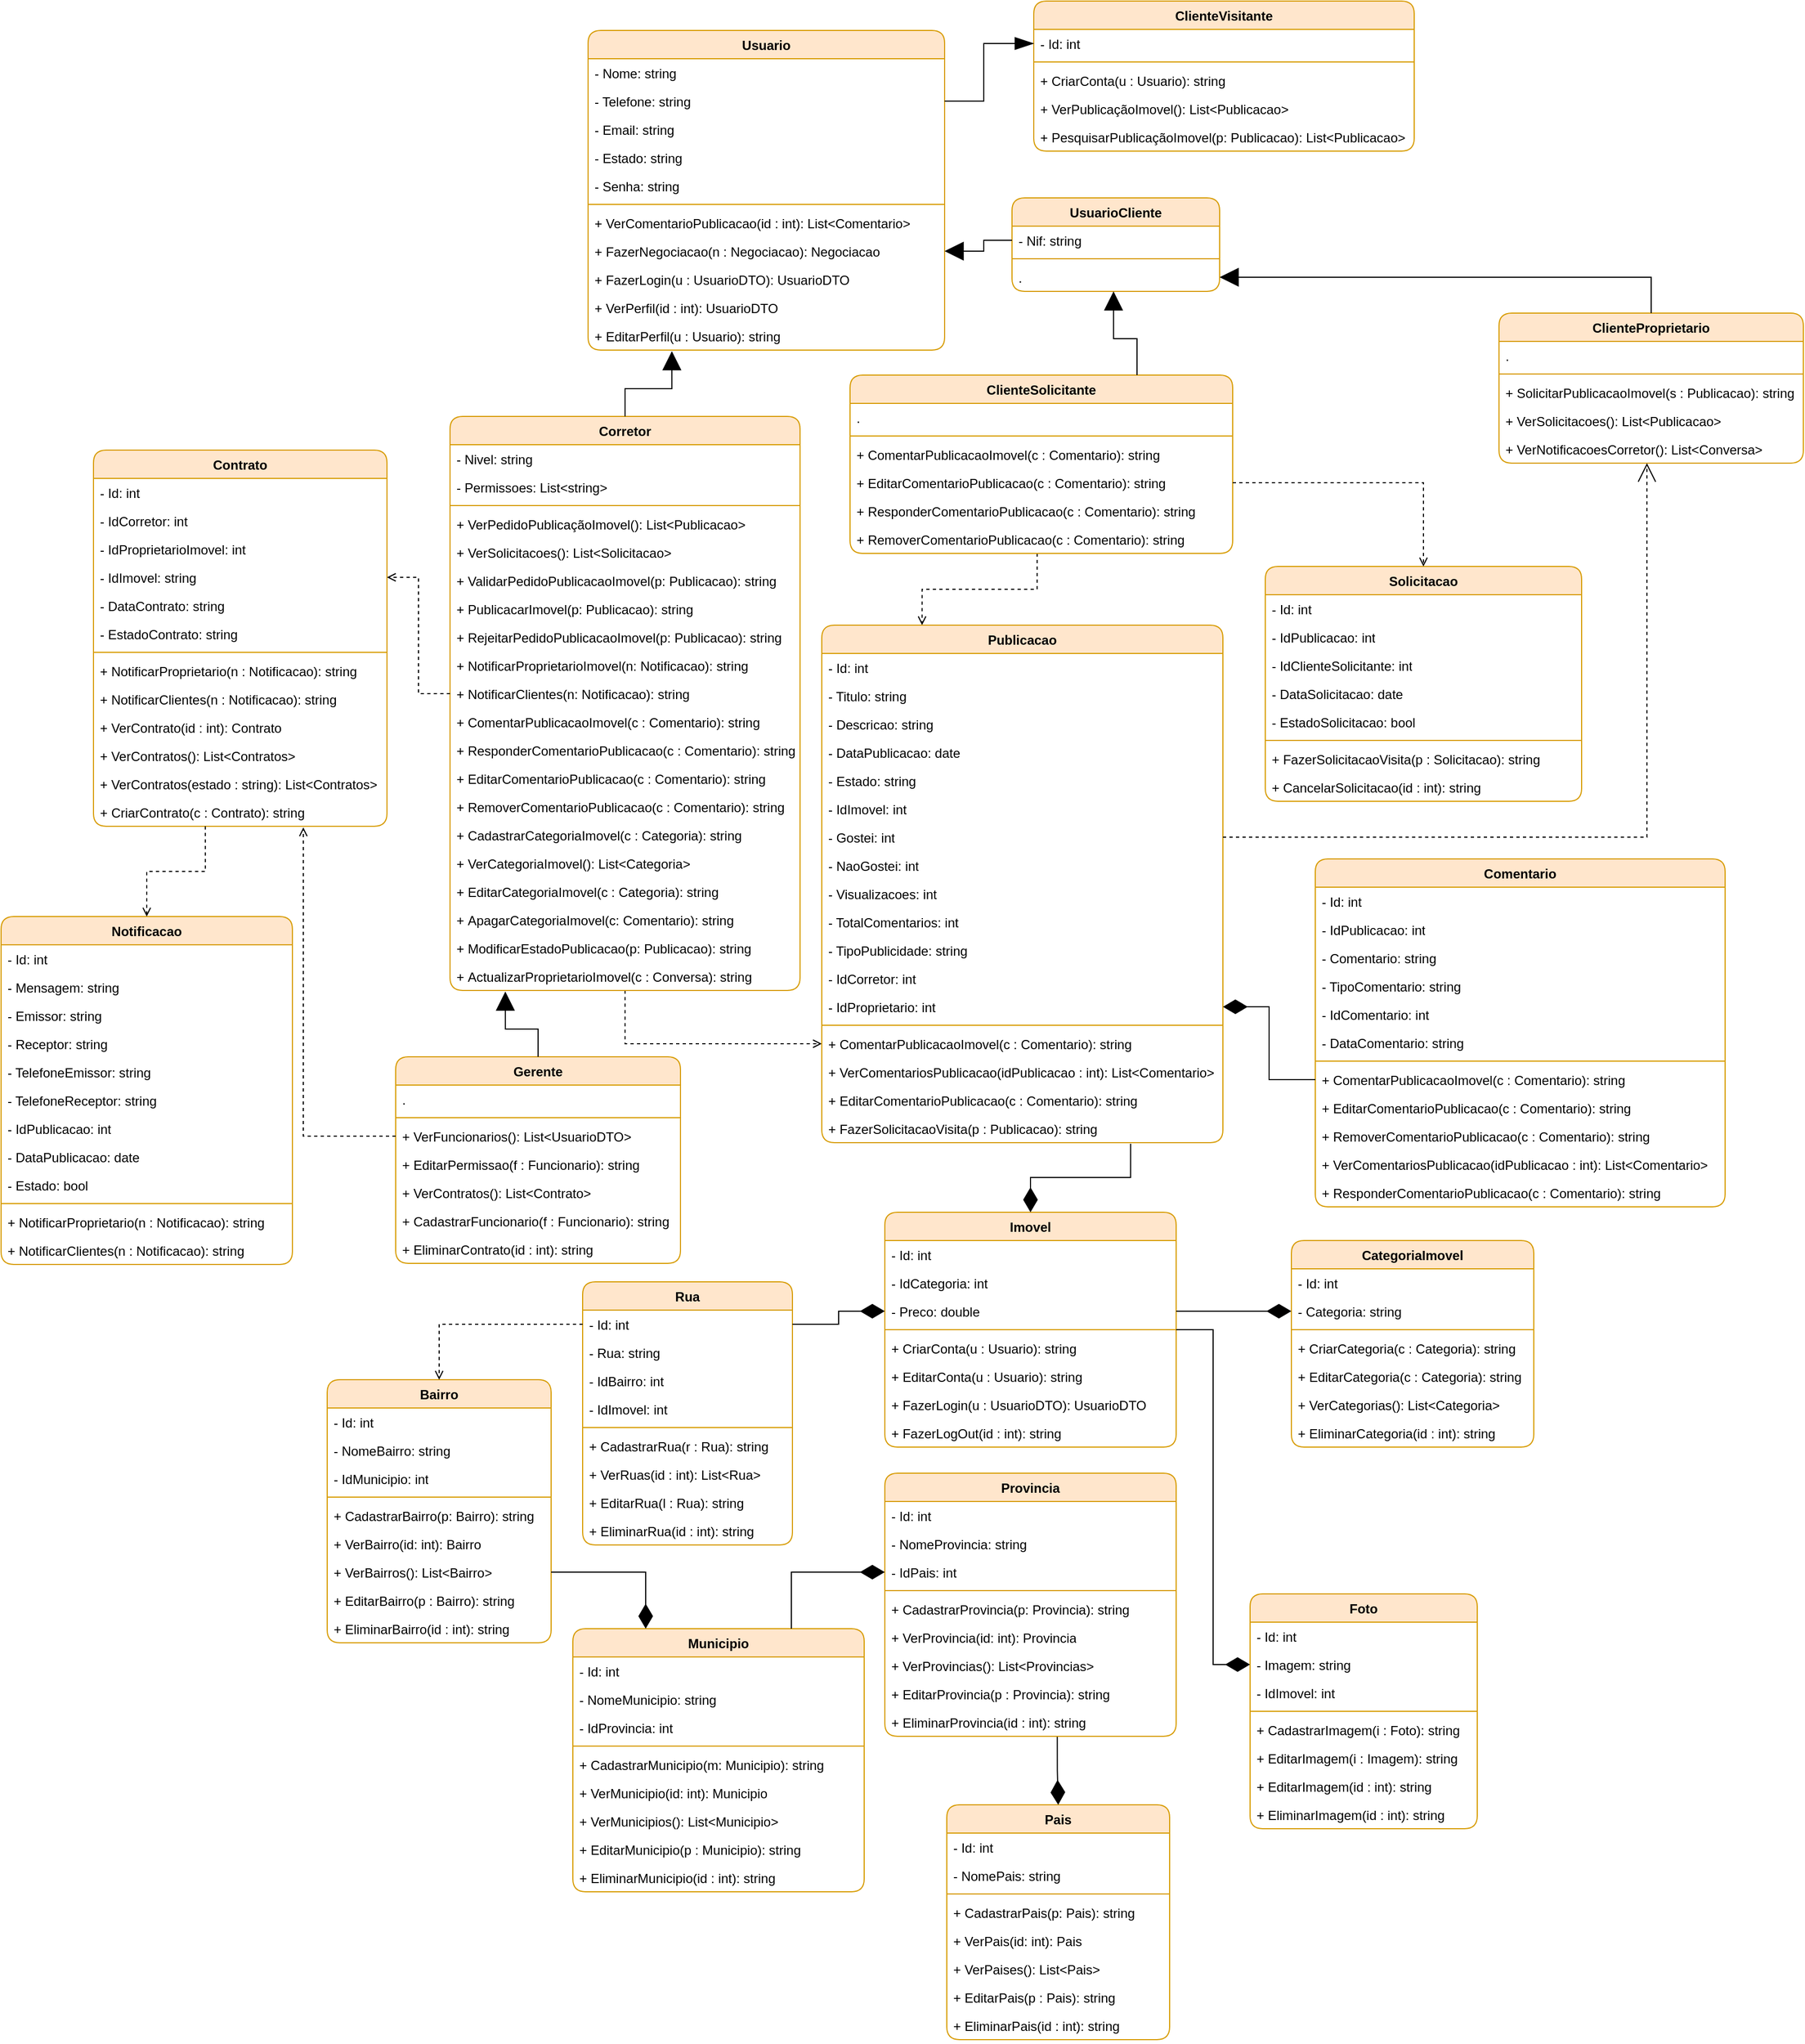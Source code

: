 <mxfile version="24.6.4" type="device">
  <diagram name="Página-1" id="HoX0y5I8pWD0z8BwwCnm">
    <mxGraphModel dx="2234" dy="835" grid="0" gridSize="10" guides="1" tooltips="1" connect="1" arrows="1" fold="1" page="0" pageScale="1" pageWidth="827" pageHeight="1169" math="0" shadow="0">
      <root>
        <mxCell id="0" />
        <mxCell id="1" parent="0" />
        <mxCell id="pnIYlLvs0AxVZ8qZTBsn-1" value="Usuario" style="swimlane;fontStyle=1;align=center;verticalAlign=top;childLayout=stackLayout;horizontal=1;startSize=26;horizontalStack=0;resizeParent=1;resizeParentMax=0;resizeLast=0;collapsible=1;marginBottom=0;whiteSpace=wrap;html=1;rounded=1;fillColor=#ffe6cc;strokeColor=#d79b00;" parent="1" vertex="1">
          <mxGeometry x="-137" y="193" width="328" height="294" as="geometry" />
        </mxCell>
        <mxCell id="pnIYlLvs0AxVZ8qZTBsn-7" value="- Nome: string" style="text;strokeColor=none;fillColor=none;align=left;verticalAlign=top;spacingLeft=4;spacingRight=4;overflow=hidden;rotatable=0;points=[[0,0.5],[1,0.5]];portConstraint=eastwest;whiteSpace=wrap;html=1;" parent="pnIYlLvs0AxVZ8qZTBsn-1" vertex="1">
          <mxGeometry y="26" width="328" height="26" as="geometry" />
        </mxCell>
        <mxCell id="hT-52-UHFEvAAX2J_I_--62" value="- Telefone: string" style="text;strokeColor=none;fillColor=none;align=left;verticalAlign=top;spacingLeft=4;spacingRight=4;overflow=hidden;rotatable=0;points=[[0,0.5],[1,0.5]];portConstraint=eastwest;whiteSpace=wrap;html=1;" parent="pnIYlLvs0AxVZ8qZTBsn-1" vertex="1">
          <mxGeometry y="52" width="328" height="26" as="geometry" />
        </mxCell>
        <mxCell id="hT-52-UHFEvAAX2J_I_--63" value="- Email: string" style="text;strokeColor=none;fillColor=none;align=left;verticalAlign=top;spacingLeft=4;spacingRight=4;overflow=hidden;rotatable=0;points=[[0,0.5],[1,0.5]];portConstraint=eastwest;whiteSpace=wrap;html=1;" parent="pnIYlLvs0AxVZ8qZTBsn-1" vertex="1">
          <mxGeometry y="78" width="328" height="26" as="geometry" />
        </mxCell>
        <mxCell id="hT-52-UHFEvAAX2J_I_--64" value="- Estado: string" style="text;strokeColor=none;fillColor=none;align=left;verticalAlign=top;spacingLeft=4;spacingRight=4;overflow=hidden;rotatable=0;points=[[0,0.5],[1,0.5]];portConstraint=eastwest;whiteSpace=wrap;html=1;" parent="pnIYlLvs0AxVZ8qZTBsn-1" vertex="1">
          <mxGeometry y="104" width="328" height="26" as="geometry" />
        </mxCell>
        <mxCell id="hT-52-UHFEvAAX2J_I_--65" value="- Senha: string" style="text;strokeColor=none;fillColor=none;align=left;verticalAlign=top;spacingLeft=4;spacingRight=4;overflow=hidden;rotatable=0;points=[[0,0.5],[1,0.5]];portConstraint=eastwest;whiteSpace=wrap;html=1;" parent="pnIYlLvs0AxVZ8qZTBsn-1" vertex="1">
          <mxGeometry y="130" width="328" height="26" as="geometry" />
        </mxCell>
        <mxCell id="pnIYlLvs0AxVZ8qZTBsn-3" value="" style="line;strokeWidth=1;fillColor=none;align=left;verticalAlign=middle;spacingTop=-1;spacingLeft=3;spacingRight=3;rotatable=0;labelPosition=right;points=[];portConstraint=eastwest;strokeColor=inherit;" parent="pnIYlLvs0AxVZ8qZTBsn-1" vertex="1">
          <mxGeometry y="156" width="328" height="8" as="geometry" />
        </mxCell>
        <mxCell id="hT-52-UHFEvAAX2J_I_--50" value="+&amp;nbsp;&lt;span style=&quot;text-align: center;&quot;&gt;Ver&lt;/span&gt;&lt;span style=&quot;background-color: initial; text-align: center;&quot;&gt;ComentarioPublicacao&lt;/span&gt;(id : int): List&amp;lt;Comentario&amp;gt;" style="text;strokeColor=none;fillColor=none;align=left;verticalAlign=top;spacingLeft=4;spacingRight=4;overflow=hidden;rotatable=0;points=[[0,0.5],[1,0.5]];portConstraint=eastwest;whiteSpace=wrap;html=1;" parent="pnIYlLvs0AxVZ8qZTBsn-1" vertex="1">
          <mxGeometry y="164" width="328" height="26" as="geometry" />
        </mxCell>
        <mxCell id="hT-52-UHFEvAAX2J_I_--51" value="+&amp;nbsp;&lt;span style=&quot;text-align: center;&quot;&gt;Fazer&lt;/span&gt;&lt;span style=&quot;background-color: initial; text-align: center;&quot;&gt;Negociacao&lt;/span&gt;(n : Negociacao): Negociacao" style="text;strokeColor=none;fillColor=none;align=left;verticalAlign=top;spacingLeft=4;spacingRight=4;overflow=hidden;rotatable=0;points=[[0,0.5],[1,0.5]];portConstraint=eastwest;whiteSpace=wrap;html=1;" parent="pnIYlLvs0AxVZ8qZTBsn-1" vertex="1">
          <mxGeometry y="190" width="328" height="26" as="geometry" />
        </mxCell>
        <mxCell id="pnIYlLvs0AxVZ8qZTBsn-11" value="+ FazerLogin(u : UsuarioDTO): UsuarioDTO" style="text;strokeColor=none;fillColor=none;align=left;verticalAlign=top;spacingLeft=4;spacingRight=4;overflow=hidden;rotatable=0;points=[[0,0.5],[1,0.5]];portConstraint=eastwest;whiteSpace=wrap;html=1;" parent="pnIYlLvs0AxVZ8qZTBsn-1" vertex="1">
          <mxGeometry y="216" width="328" height="26" as="geometry" />
        </mxCell>
        <mxCell id="bddd_R0ko2qOw5uLOR4B-4" value="+&amp;nbsp;&lt;span style=&quot;text-align: center;&quot;&gt;Ver&lt;/span&gt;&lt;span style=&quot;text-align: center; background-color: initial;&quot;&gt;Perfil&lt;/span&gt;(id : int): UsuarioDTO" style="text;strokeColor=none;fillColor=none;align=left;verticalAlign=top;spacingLeft=4;spacingRight=4;overflow=hidden;rotatable=0;points=[[0,0.5],[1,0.5]];portConstraint=eastwest;whiteSpace=wrap;html=1;" parent="pnIYlLvs0AxVZ8qZTBsn-1" vertex="1">
          <mxGeometry y="242" width="328" height="26" as="geometry" />
        </mxCell>
        <mxCell id="pnIYlLvs0AxVZ8qZTBsn-10" value="+ EditarPerfil(u : Usuario): string" style="text;strokeColor=none;fillColor=none;align=left;verticalAlign=top;spacingLeft=4;spacingRight=4;overflow=hidden;rotatable=0;points=[[0,0.5],[1,0.5]];portConstraint=eastwest;whiteSpace=wrap;html=1;" parent="pnIYlLvs0AxVZ8qZTBsn-1" vertex="1">
          <mxGeometry y="268" width="328" height="26" as="geometry" />
        </mxCell>
        <mxCell id="pnIYlLvs0AxVZ8qZTBsn-13" value="ClienteVisitante" style="swimlane;fontStyle=1;align=center;verticalAlign=top;childLayout=stackLayout;horizontal=1;startSize=26;horizontalStack=0;resizeParent=1;resizeParentMax=0;resizeLast=0;collapsible=1;marginBottom=0;whiteSpace=wrap;html=1;rounded=1;fillColor=#ffe6cc;strokeColor=#d79b00;" parent="1" vertex="1">
          <mxGeometry x="273" y="166" width="350" height="138" as="geometry" />
        </mxCell>
        <mxCell id="pnIYlLvs0AxVZ8qZTBsn-14" value="- Id: int" style="text;strokeColor=none;fillColor=none;align=left;verticalAlign=top;spacingLeft=4;spacingRight=4;overflow=hidden;rotatable=0;points=[[0,0.5],[1,0.5]];portConstraint=eastwest;whiteSpace=wrap;html=1;" parent="pnIYlLvs0AxVZ8qZTBsn-13" vertex="1">
          <mxGeometry y="26" width="350" height="26" as="geometry" />
        </mxCell>
        <mxCell id="pnIYlLvs0AxVZ8qZTBsn-20" value="" style="line;strokeWidth=1;fillColor=none;align=left;verticalAlign=middle;spacingTop=-1;spacingLeft=3;spacingRight=3;rotatable=0;labelPosition=right;points=[];portConstraint=eastwest;strokeColor=inherit;" parent="pnIYlLvs0AxVZ8qZTBsn-13" vertex="1">
          <mxGeometry y="52" width="350" height="8" as="geometry" />
        </mxCell>
        <mxCell id="pnIYlLvs0AxVZ8qZTBsn-24" value="+ CriarConta(u : Usuario): string" style="text;strokeColor=none;fillColor=none;align=left;verticalAlign=top;spacingLeft=4;spacingRight=4;overflow=hidden;rotatable=0;points=[[0,0.5],[1,0.5]];portConstraint=eastwest;whiteSpace=wrap;html=1;" parent="pnIYlLvs0AxVZ8qZTBsn-13" vertex="1">
          <mxGeometry y="60" width="350" height="26" as="geometry" />
        </mxCell>
        <mxCell id="_Qzql1QiPqciEN8ag5IJ-1" value="+&amp;nbsp;&lt;span style=&quot;text-align: center;&quot;&gt;Ver&lt;/span&gt;&lt;span style=&quot;background-color: initial; text-align: center;&quot;&gt;PublicaçãoImovel&lt;/span&gt;(): List&amp;lt;Publicacao&amp;gt;" style="text;strokeColor=none;fillColor=none;align=left;verticalAlign=top;spacingLeft=4;spacingRight=4;overflow=hidden;rotatable=0;points=[[0,0.5],[1,0.5]];portConstraint=eastwest;whiteSpace=wrap;html=1;" vertex="1" parent="pnIYlLvs0AxVZ8qZTBsn-13">
          <mxGeometry y="86" width="350" height="26" as="geometry" />
        </mxCell>
        <mxCell id="hT-52-UHFEvAAX2J_I_--52" value="+&amp;nbsp;&lt;span style=&quot;text-align: center;&quot;&gt;Pesquisar&lt;/span&gt;&lt;span style=&quot;background-color: initial; text-align: center;&quot;&gt;PublicaçãoImovel&lt;/span&gt;(p: Publicacao): List&amp;lt;Publicacao&amp;gt;" style="text;strokeColor=none;fillColor=none;align=left;verticalAlign=top;spacingLeft=4;spacingRight=4;overflow=hidden;rotatable=0;points=[[0,0.5],[1,0.5]];portConstraint=eastwest;whiteSpace=wrap;html=1;" parent="pnIYlLvs0AxVZ8qZTBsn-13" vertex="1">
          <mxGeometry y="112" width="350" height="26" as="geometry" />
        </mxCell>
        <mxCell id="hT-52-UHFEvAAX2J_I_--72" style="edgeStyle=orthogonalEdgeStyle;rounded=0;orthogonalLoop=1;jettySize=auto;html=1;entryX=0.25;entryY=0;entryDx=0;entryDy=0;endArrow=open;endFill=0;dashed=1;exitX=0.489;exitY=1;exitDx=0;exitDy=0;exitPerimeter=0;endSize=6;" parent="1" source="pnIYlLvs0AxVZ8qZTBsn-50" target="pnIYlLvs0AxVZ8qZTBsn-134" edge="1">
          <mxGeometry relative="1" as="geometry">
            <mxPoint x="620.976" y="819.988" as="sourcePoint" />
          </mxGeometry>
        </mxCell>
        <mxCell id="pnIYlLvs0AxVZ8qZTBsn-39" value="ClienteSolicitante" style="swimlane;fontStyle=1;align=center;verticalAlign=top;childLayout=stackLayout;horizontal=1;startSize=26;horizontalStack=0;resizeParent=1;resizeParentMax=0;resizeLast=0;collapsible=1;marginBottom=0;whiteSpace=wrap;html=1;rounded=1;fillColor=#ffe6cc;strokeColor=#d79b00;" parent="1" vertex="1">
          <mxGeometry x="104" y="510" width="352" height="164" as="geometry" />
        </mxCell>
        <mxCell id="pnIYlLvs0AxVZ8qZTBsn-45" value="." style="text;strokeColor=none;fillColor=none;align=left;verticalAlign=top;spacingLeft=4;spacingRight=4;overflow=hidden;rotatable=0;points=[[0,0.5],[1,0.5]];portConstraint=eastwest;whiteSpace=wrap;html=1;" parent="pnIYlLvs0AxVZ8qZTBsn-39" vertex="1">
          <mxGeometry y="26" width="352" height="26" as="geometry" />
        </mxCell>
        <mxCell id="pnIYlLvs0AxVZ8qZTBsn-46" value="" style="line;strokeWidth=1;fillColor=none;align=left;verticalAlign=middle;spacingTop=-1;spacingLeft=3;spacingRight=3;rotatable=0;labelPosition=right;points=[];portConstraint=eastwest;strokeColor=inherit;" parent="pnIYlLvs0AxVZ8qZTBsn-39" vertex="1">
          <mxGeometry y="52" width="352" height="8" as="geometry" />
        </mxCell>
        <mxCell id="pnIYlLvs0AxVZ8qZTBsn-47" value="+&amp;nbsp;&lt;span style=&quot;text-align: center;&quot;&gt;Comentar&lt;/span&gt;&lt;span style=&quot;background-color: initial; text-align: center;&quot;&gt;PublicacaoImovel&lt;/span&gt;(c : Comentario): string" style="text;strokeColor=none;fillColor=none;align=left;verticalAlign=top;spacingLeft=4;spacingRight=4;overflow=hidden;rotatable=0;points=[[0,0.5],[1,0.5]];portConstraint=eastwest;whiteSpace=wrap;html=1;" parent="pnIYlLvs0AxVZ8qZTBsn-39" vertex="1">
          <mxGeometry y="60" width="352" height="26" as="geometry" />
        </mxCell>
        <mxCell id="pnIYlLvs0AxVZ8qZTBsn-48" value="+&amp;nbsp;&lt;span style=&quot;text-align: center;&quot;&gt;Editar&lt;/span&gt;&lt;span style=&quot;background-color: initial; text-align: center;&quot;&gt;ComentarioPublicacao&lt;/span&gt;(c : Comentario): string" style="text;strokeColor=none;fillColor=none;align=left;verticalAlign=top;spacingLeft=4;spacingRight=4;overflow=hidden;rotatable=0;points=[[0,0.5],[1,0.5]];portConstraint=eastwest;whiteSpace=wrap;html=1;" parent="pnIYlLvs0AxVZ8qZTBsn-39" vertex="1">
          <mxGeometry y="86" width="352" height="26" as="geometry" />
        </mxCell>
        <mxCell id="DXOBqNbZfCWq_NmPxq-p-129" value="+ Responder&lt;span style=&quot;background-color: initial; text-align: center;&quot;&gt;ComentarioPublicacao&lt;/span&gt;(c : Comentario): string" style="text;strokeColor=none;fillColor=none;align=left;verticalAlign=top;spacingLeft=4;spacingRight=4;overflow=hidden;rotatable=0;points=[[0,0.5],[1,0.5]];portConstraint=eastwest;whiteSpace=wrap;html=1;" parent="pnIYlLvs0AxVZ8qZTBsn-39" vertex="1">
          <mxGeometry y="112" width="352" height="26" as="geometry" />
        </mxCell>
        <mxCell id="pnIYlLvs0AxVZ8qZTBsn-50" value="+&amp;nbsp;&lt;span style=&quot;text-align: center;&quot;&gt;Remover&lt;/span&gt;&lt;span style=&quot;background-color: initial; text-align: center;&quot;&gt;ComentarioPublicacao&lt;/span&gt;(c : Comentario): string" style="text;strokeColor=none;fillColor=none;align=left;verticalAlign=top;spacingLeft=4;spacingRight=4;overflow=hidden;rotatable=0;points=[[0,0.5],[1,0.5]];portConstraint=eastwest;whiteSpace=wrap;html=1;" parent="pnIYlLvs0AxVZ8qZTBsn-39" vertex="1">
          <mxGeometry y="138" width="352" height="26" as="geometry" />
        </mxCell>
        <mxCell id="pnIYlLvs0AxVZ8qZTBsn-52" value="Gerente" style="swimlane;fontStyle=1;align=center;verticalAlign=top;childLayout=stackLayout;horizontal=1;startSize=26;horizontalStack=0;resizeParent=1;resizeParentMax=0;resizeLast=0;collapsible=1;marginBottom=0;whiteSpace=wrap;html=1;rounded=1;fillColor=#ffe6cc;strokeColor=#d79b00;" parent="1" vertex="1">
          <mxGeometry x="-314" y="1137" width="262" height="190" as="geometry" />
        </mxCell>
        <mxCell id="pnIYlLvs0AxVZ8qZTBsn-53" value="." style="text;strokeColor=none;fillColor=none;align=left;verticalAlign=top;spacingLeft=4;spacingRight=4;overflow=hidden;rotatable=0;points=[[0,0.5],[1,0.5]];portConstraint=eastwest;whiteSpace=wrap;html=1;" parent="pnIYlLvs0AxVZ8qZTBsn-52" vertex="1">
          <mxGeometry y="26" width="262" height="26" as="geometry" />
        </mxCell>
        <mxCell id="pnIYlLvs0AxVZ8qZTBsn-59" value="" style="line;strokeWidth=1;fillColor=none;align=left;verticalAlign=middle;spacingTop=-1;spacingLeft=3;spacingRight=3;rotatable=0;labelPosition=right;points=[];portConstraint=eastwest;strokeColor=inherit;" parent="pnIYlLvs0AxVZ8qZTBsn-52" vertex="1">
          <mxGeometry y="52" width="262" height="8" as="geometry" />
        </mxCell>
        <mxCell id="pnIYlLvs0AxVZ8qZTBsn-61" value="+ VerFuncionarios(): List&amp;lt;UsuarioDTO&amp;gt;" style="text;strokeColor=none;fillColor=none;align=left;verticalAlign=top;spacingLeft=4;spacingRight=4;overflow=hidden;rotatable=0;points=[[0,0.5],[1,0.5]];portConstraint=eastwest;whiteSpace=wrap;html=1;" parent="pnIYlLvs0AxVZ8qZTBsn-52" vertex="1">
          <mxGeometry y="60" width="262" height="26" as="geometry" />
        </mxCell>
        <mxCell id="pnIYlLvs0AxVZ8qZTBsn-62" value="+ EditarPermissao(f : Funcionario): string" style="text;strokeColor=none;fillColor=none;align=left;verticalAlign=top;spacingLeft=4;spacingRight=4;overflow=hidden;rotatable=0;points=[[0,0.5],[1,0.5]];portConstraint=eastwest;whiteSpace=wrap;html=1;" parent="pnIYlLvs0AxVZ8qZTBsn-52" vertex="1">
          <mxGeometry y="86" width="262" height="26" as="geometry" />
        </mxCell>
        <mxCell id="pnIYlLvs0AxVZ8qZTBsn-63" value="+ VerContratos(): List&amp;lt;Contrato&amp;gt;" style="text;strokeColor=none;fillColor=none;align=left;verticalAlign=top;spacingLeft=4;spacingRight=4;overflow=hidden;rotatable=0;points=[[0,0.5],[1,0.5]];portConstraint=eastwest;whiteSpace=wrap;html=1;" parent="pnIYlLvs0AxVZ8qZTBsn-52" vertex="1">
          <mxGeometry y="112" width="262" height="26" as="geometry" />
        </mxCell>
        <mxCell id="pnIYlLvs0AxVZ8qZTBsn-60" value="+ CadastrarFuncionario(f : Funcionario): string" style="text;strokeColor=none;fillColor=none;align=left;verticalAlign=top;spacingLeft=4;spacingRight=4;overflow=hidden;rotatable=0;points=[[0,0.5],[1,0.5]];portConstraint=eastwest;whiteSpace=wrap;html=1;" parent="pnIYlLvs0AxVZ8qZTBsn-52" vertex="1">
          <mxGeometry y="138" width="262" height="26" as="geometry" />
        </mxCell>
        <mxCell id="DXOBqNbZfCWq_NmPxq-p-119" value="+ EliminarContrato(id : int): string" style="text;strokeColor=none;fillColor=none;align=left;verticalAlign=top;spacingLeft=4;spacingRight=4;overflow=hidden;rotatable=0;points=[[0,0.5],[1,0.5]];portConstraint=eastwest;whiteSpace=wrap;html=1;" parent="pnIYlLvs0AxVZ8qZTBsn-52" vertex="1">
          <mxGeometry y="164" width="262" height="26" as="geometry" />
        </mxCell>
        <mxCell id="hT-52-UHFEvAAX2J_I_--69" style="edgeStyle=orthogonalEdgeStyle;rounded=0;orthogonalLoop=1;jettySize=auto;html=1;entryX=0;entryY=0.5;entryDx=0;entryDy=0;endArrow=open;endFill=0;dashed=1;" parent="1" source="pnIYlLvs0AxVZ8qZTBsn-67" target="pnIYlLvs0AxVZ8qZTBsn-143" edge="1">
          <mxGeometry relative="1" as="geometry" />
        </mxCell>
        <mxCell id="pnIYlLvs0AxVZ8qZTBsn-67" value="Corretor" style="swimlane;fontStyle=1;align=center;verticalAlign=top;childLayout=stackLayout;horizontal=1;startSize=26;horizontalStack=0;resizeParent=1;resizeParentMax=0;resizeLast=0;collapsible=1;marginBottom=0;whiteSpace=wrap;html=1;rounded=1;fillColor=#ffe6cc;strokeColor=#d79b00;" parent="1" vertex="1">
          <mxGeometry x="-264" y="548" width="322" height="528" as="geometry" />
        </mxCell>
        <mxCell id="pnIYlLvs0AxVZ8qZTBsn-68" value="- Nivel: string" style="text;strokeColor=none;fillColor=none;align=left;verticalAlign=top;spacingLeft=4;spacingRight=4;overflow=hidden;rotatable=0;points=[[0,0.5],[1,0.5]];portConstraint=eastwest;whiteSpace=wrap;html=1;" parent="pnIYlLvs0AxVZ8qZTBsn-67" vertex="1">
          <mxGeometry y="26" width="322" height="26" as="geometry" />
        </mxCell>
        <mxCell id="pnIYlLvs0AxVZ8qZTBsn-133" value="- Permissoes: List&amp;lt;string&amp;gt;" style="text;strokeColor=none;fillColor=none;align=left;verticalAlign=top;spacingLeft=4;spacingRight=4;overflow=hidden;rotatable=0;points=[[0,0.5],[1,0.5]];portConstraint=eastwest;whiteSpace=wrap;html=1;" parent="pnIYlLvs0AxVZ8qZTBsn-67" vertex="1">
          <mxGeometry y="52" width="322" height="26" as="geometry" />
        </mxCell>
        <mxCell id="pnIYlLvs0AxVZ8qZTBsn-74" value="" style="line;strokeWidth=1;fillColor=none;align=left;verticalAlign=middle;spacingTop=-1;spacingLeft=3;spacingRight=3;rotatable=0;labelPosition=right;points=[];portConstraint=eastwest;strokeColor=inherit;" parent="pnIYlLvs0AxVZ8qZTBsn-67" vertex="1">
          <mxGeometry y="78" width="322" height="8" as="geometry" />
        </mxCell>
        <mxCell id="7w84CeRgIQzDsA8crFlN-2" value="+&amp;nbsp;&lt;span style=&quot;text-align: center;&quot;&gt;VerPedido&lt;/span&gt;&lt;span style=&quot;text-align: center; background-color: initial;&quot;&gt;PublicaçãoImovel&lt;/span&gt;(): List&amp;lt;Publicacao&amp;gt;" style="text;strokeColor=none;fillColor=none;align=left;verticalAlign=top;spacingLeft=4;spacingRight=4;overflow=hidden;rotatable=0;points=[[0,0.5],[1,0.5]];portConstraint=eastwest;whiteSpace=wrap;html=1;" parent="pnIYlLvs0AxVZ8qZTBsn-67" vertex="1">
          <mxGeometry y="86" width="322" height="26" as="geometry" />
        </mxCell>
        <mxCell id="pnIYlLvs0AxVZ8qZTBsn-75" value="&lt;div style=&quot;text-align: center;&quot;&gt;&lt;span style=&quot;background-color: initial;&quot;&gt;+ VerSolicitacoes&lt;/span&gt;&lt;span style=&quot;background-color: initial;&quot;&gt;(): List&amp;lt;Solicitacao&amp;gt;&lt;/span&gt;&lt;/div&gt;" style="text;strokeColor=none;fillColor=none;align=left;verticalAlign=top;spacingLeft=4;spacingRight=4;overflow=hidden;rotatable=0;points=[[0,0.5],[1,0.5]];portConstraint=eastwest;whiteSpace=wrap;html=1;" parent="pnIYlLvs0AxVZ8qZTBsn-67" vertex="1">
          <mxGeometry y="112" width="322" height="26" as="geometry" />
        </mxCell>
        <mxCell id="hT-52-UHFEvAAX2J_I_--32" value="+&amp;nbsp;&lt;span style=&quot;text-align: center;&quot;&gt;Validar&lt;/span&gt;&lt;span style=&quot;text-align: center; background-color: initial;&quot;&gt;PedidoPublicacaoImovel&lt;/span&gt;(p: Publicacao): string" style="text;strokeColor=none;fillColor=none;align=left;verticalAlign=top;spacingLeft=4;spacingRight=4;overflow=hidden;rotatable=0;points=[[0,0.5],[1,0.5]];portConstraint=eastwest;whiteSpace=wrap;html=1;" parent="pnIYlLvs0AxVZ8qZTBsn-67" vertex="1">
          <mxGeometry y="138" width="322" height="26" as="geometry" />
        </mxCell>
        <mxCell id="DXOBqNbZfCWq_NmPxq-p-7" value="+&amp;nbsp;&lt;span style=&quot;text-align: center; background-color: initial;&quot;&gt;PublicacarImovel&lt;/span&gt;(p: Publicacao): string" style="text;strokeColor=none;fillColor=none;align=left;verticalAlign=top;spacingLeft=4;spacingRight=4;overflow=hidden;rotatable=0;points=[[0,0.5],[1,0.5]];portConstraint=eastwest;whiteSpace=wrap;html=1;" parent="pnIYlLvs0AxVZ8qZTBsn-67" vertex="1">
          <mxGeometry y="164" width="322" height="26" as="geometry" />
        </mxCell>
        <mxCell id="hT-52-UHFEvAAX2J_I_--33" value="+ Rejeitar&lt;span style=&quot;text-align: center; background-color: initial;&quot;&gt;PedidoPublicacaoImovel&lt;/span&gt;(p: Publicacao): string" style="text;strokeColor=none;fillColor=none;align=left;verticalAlign=top;spacingLeft=4;spacingRight=4;overflow=hidden;rotatable=0;points=[[0,0.5],[1,0.5]];portConstraint=eastwest;whiteSpace=wrap;html=1;" parent="pnIYlLvs0AxVZ8qZTBsn-67" vertex="1">
          <mxGeometry y="190" width="322" height="26" as="geometry" />
        </mxCell>
        <mxCell id="hT-52-UHFEvAAX2J_I_--34" value="+&amp;nbsp;&lt;span style=&quot;text-align: center;&quot;&gt;Notificar&lt;/span&gt;&lt;span style=&quot;text-align: center; background-color: initial;&quot;&gt;ProprietarioImovel&lt;/span&gt;(n: Notificacao): string" style="text;strokeColor=none;fillColor=none;align=left;verticalAlign=top;spacingLeft=4;spacingRight=4;overflow=hidden;rotatable=0;points=[[0,0.5],[1,0.5]];portConstraint=eastwest;whiteSpace=wrap;html=1;" parent="pnIYlLvs0AxVZ8qZTBsn-67" vertex="1">
          <mxGeometry y="216" width="322" height="26" as="geometry" />
        </mxCell>
        <mxCell id="hT-52-UHFEvAAX2J_I_--47" value="+&amp;nbsp;&lt;span style=&quot;text-align: center;&quot;&gt;NotificarClientes&lt;/span&gt;(n: Notificacao): string" style="text;strokeColor=none;fillColor=none;align=left;verticalAlign=top;spacingLeft=4;spacingRight=4;overflow=hidden;rotatable=0;points=[[0,0.5],[1,0.5]];portConstraint=eastwest;whiteSpace=wrap;html=1;" parent="pnIYlLvs0AxVZ8qZTBsn-67" vertex="1">
          <mxGeometry y="242" width="322" height="26" as="geometry" />
        </mxCell>
        <mxCell id="pnIYlLvs0AxVZ8qZTBsn-76" value="+&amp;nbsp;&lt;span style=&quot;text-align: center;&quot;&gt;Comentar&lt;/span&gt;&lt;span style=&quot;text-align: center; background-color: initial;&quot;&gt;PublicacaoImovel&lt;/span&gt;(c : Comentario): string" style="text;strokeColor=none;fillColor=none;align=left;verticalAlign=top;spacingLeft=4;spacingRight=4;overflow=hidden;rotatable=0;points=[[0,0.5],[1,0.5]];portConstraint=eastwest;whiteSpace=wrap;html=1;" parent="pnIYlLvs0AxVZ8qZTBsn-67" vertex="1">
          <mxGeometry y="268" width="322" height="26" as="geometry" />
        </mxCell>
        <mxCell id="pnIYlLvs0AxVZ8qZTBsn-78" value="+&amp;nbsp;&lt;span style=&quot;text-align: center; background-color: initial;&quot;&gt;Responder&lt;/span&gt;&lt;span style=&quot;text-align: center; background-color: initial;&quot;&gt;ComentarioPublicacao&lt;/span&gt;(c : Comentario): string" style="text;strokeColor=none;fillColor=none;align=left;verticalAlign=top;spacingLeft=4;spacingRight=4;overflow=hidden;rotatable=0;points=[[0,0.5],[1,0.5]];portConstraint=eastwest;whiteSpace=wrap;html=1;" parent="pnIYlLvs0AxVZ8qZTBsn-67" vertex="1">
          <mxGeometry y="294" width="322" height="26" as="geometry" />
        </mxCell>
        <mxCell id="bddd_R0ko2qOw5uLOR4B-1" value="+&amp;nbsp;&lt;span style=&quot;text-align: center;&quot;&gt;Editar&lt;/span&gt;&lt;span style=&quot;text-align: center; background-color: initial;&quot;&gt;ComentarioPublicacao&lt;/span&gt;(c : Comentario): string" style="text;strokeColor=none;fillColor=none;align=left;verticalAlign=top;spacingLeft=4;spacingRight=4;overflow=hidden;rotatable=0;points=[[0,0.5],[1,0.5]];portConstraint=eastwest;whiteSpace=wrap;html=1;" parent="pnIYlLvs0AxVZ8qZTBsn-67" vertex="1">
          <mxGeometry y="320" width="322" height="26" as="geometry" />
        </mxCell>
        <mxCell id="bddd_R0ko2qOw5uLOR4B-2" value="+&amp;nbsp;&lt;span style=&quot;text-align: center;&quot;&gt;Remover&lt;/span&gt;&lt;span style=&quot;text-align: center; background-color: initial;&quot;&gt;ComentarioPublicacao&lt;/span&gt;(c : Comentario): string" style="text;strokeColor=none;fillColor=none;align=left;verticalAlign=top;spacingLeft=4;spacingRight=4;overflow=hidden;rotatable=0;points=[[0,0.5],[1,0.5]];portConstraint=eastwest;whiteSpace=wrap;html=1;" parent="pnIYlLvs0AxVZ8qZTBsn-67" vertex="1">
          <mxGeometry y="346" width="322" height="26" as="geometry" />
        </mxCell>
        <mxCell id="hT-52-UHFEvAAX2J_I_--27" value="+&amp;nbsp;&lt;span style=&quot;text-align: center;&quot;&gt;Cadastrar&lt;/span&gt;&lt;span style=&quot;text-align: center; background-color: initial;&quot;&gt;CategoriaImovel&lt;/span&gt;(c : Categoria): string" style="text;strokeColor=none;fillColor=none;align=left;verticalAlign=top;spacingLeft=4;spacingRight=4;overflow=hidden;rotatable=0;points=[[0,0.5],[1,0.5]];portConstraint=eastwest;whiteSpace=wrap;html=1;" parent="pnIYlLvs0AxVZ8qZTBsn-67" vertex="1">
          <mxGeometry y="372" width="322" height="26" as="geometry" />
        </mxCell>
        <mxCell id="hT-52-UHFEvAAX2J_I_--28" value="+&amp;nbsp;&lt;span style=&quot;text-align: center;&quot;&gt;Ver&lt;/span&gt;&lt;span style=&quot;text-align: center; background-color: initial;&quot;&gt;CategoriaImovel&lt;/span&gt;(): List&amp;lt;Categoria&amp;gt;" style="text;strokeColor=none;fillColor=none;align=left;verticalAlign=top;spacingLeft=4;spacingRight=4;overflow=hidden;rotatable=0;points=[[0,0.5],[1,0.5]];portConstraint=eastwest;whiteSpace=wrap;html=1;" parent="pnIYlLvs0AxVZ8qZTBsn-67" vertex="1">
          <mxGeometry y="398" width="322" height="26" as="geometry" />
        </mxCell>
        <mxCell id="hT-52-UHFEvAAX2J_I_--29" value="+&amp;nbsp;&lt;span style=&quot;text-align: center;&quot;&gt;Editar&lt;/span&gt;&lt;span style=&quot;text-align: center; background-color: initial;&quot;&gt;CategoriaImovel&lt;/span&gt;(c : Categoria): string" style="text;strokeColor=none;fillColor=none;align=left;verticalAlign=top;spacingLeft=4;spacingRight=4;overflow=hidden;rotatable=0;points=[[0,0.5],[1,0.5]];portConstraint=eastwest;whiteSpace=wrap;html=1;" parent="pnIYlLvs0AxVZ8qZTBsn-67" vertex="1">
          <mxGeometry y="424" width="322" height="26" as="geometry" />
        </mxCell>
        <mxCell id="hT-52-UHFEvAAX2J_I_--30" value="+&amp;nbsp;&lt;span style=&quot;text-align: center;&quot;&gt;Apagar&lt;/span&gt;&lt;span style=&quot;text-align: center; background-color: initial;&quot;&gt;CategoriaImovel&lt;/span&gt;(c: Comentario): string" style="text;strokeColor=none;fillColor=none;align=left;verticalAlign=top;spacingLeft=4;spacingRight=4;overflow=hidden;rotatable=0;points=[[0,0.5],[1,0.5]];portConstraint=eastwest;whiteSpace=wrap;html=1;" parent="pnIYlLvs0AxVZ8qZTBsn-67" vertex="1">
          <mxGeometry y="450" width="322" height="26" as="geometry" />
        </mxCell>
        <mxCell id="hT-52-UHFEvAAX2J_I_--31" value="+&amp;nbsp;&lt;span style=&quot;text-align: center;&quot;&gt;Modificar&lt;/span&gt;&lt;span style=&quot;text-align: center; background-color: initial;&quot;&gt;EstadoPublicacao&lt;/span&gt;(p: Publicacao): string" style="text;strokeColor=none;fillColor=none;align=left;verticalAlign=top;spacingLeft=4;spacingRight=4;overflow=hidden;rotatable=0;points=[[0,0.5],[1,0.5]];portConstraint=eastwest;whiteSpace=wrap;html=1;" parent="pnIYlLvs0AxVZ8qZTBsn-67" vertex="1">
          <mxGeometry y="476" width="322" height="26" as="geometry" />
        </mxCell>
        <mxCell id="hT-52-UHFEvAAX2J_I_--67" value="+&amp;nbsp;&lt;span style=&quot;text-align: center;&quot;&gt;Actualizar&lt;/span&gt;&lt;span style=&quot;background-color: initial; text-align: center;&quot;&gt;ProprietarioImovel&lt;/span&gt;(c : Conversa): string" style="text;strokeColor=none;fillColor=none;align=left;verticalAlign=top;spacingLeft=4;spacingRight=4;overflow=hidden;rotatable=0;points=[[0,0.5],[1,0.5]];portConstraint=eastwest;whiteSpace=wrap;html=1;" parent="pnIYlLvs0AxVZ8qZTBsn-67" vertex="1">
          <mxGeometry y="502" width="322" height="26" as="geometry" />
        </mxCell>
        <mxCell id="pnIYlLvs0AxVZ8qZTBsn-81" style="edgeStyle=orthogonalEdgeStyle;rounded=0;orthogonalLoop=1;jettySize=auto;html=1;entryX=0.158;entryY=1.038;entryDx=0;entryDy=0;endArrow=block;endFill=1;endSize=15;entryPerimeter=0;" parent="1" source="pnIYlLvs0AxVZ8qZTBsn-52" target="hT-52-UHFEvAAX2J_I_--67" edge="1">
          <mxGeometry relative="1" as="geometry" />
        </mxCell>
        <mxCell id="pnIYlLvs0AxVZ8qZTBsn-82" style="edgeStyle=orthogonalEdgeStyle;rounded=0;orthogonalLoop=1;jettySize=auto;html=1;entryX=0.235;entryY=1.038;entryDx=0;entryDy=0;endArrow=block;endFill=1;endSize=15;entryPerimeter=0;" parent="1" source="pnIYlLvs0AxVZ8qZTBsn-67" target="pnIYlLvs0AxVZ8qZTBsn-10" edge="1">
          <mxGeometry relative="1" as="geometry">
            <mxPoint x="-331.984" y="680" as="targetPoint" />
          </mxGeometry>
        </mxCell>
        <mxCell id="pnIYlLvs0AxVZ8qZTBsn-83" value="ClienteProprietario" style="swimlane;fontStyle=1;align=center;verticalAlign=top;childLayout=stackLayout;horizontal=1;startSize=26;horizontalStack=0;resizeParent=1;resizeParentMax=0;resizeLast=0;collapsible=1;marginBottom=0;whiteSpace=wrap;html=1;rounded=1;fillColor=#ffe6cc;strokeColor=#d79b00;" parent="1" vertex="1">
          <mxGeometry x="701" y="453" width="280" height="138" as="geometry" />
        </mxCell>
        <mxCell id="pnIYlLvs0AxVZ8qZTBsn-89" value="." style="text;strokeColor=none;fillColor=none;align=left;verticalAlign=top;spacingLeft=4;spacingRight=4;overflow=hidden;rotatable=0;points=[[0,0.5],[1,0.5]];portConstraint=eastwest;whiteSpace=wrap;html=1;" parent="pnIYlLvs0AxVZ8qZTBsn-83" vertex="1">
          <mxGeometry y="26" width="280" height="26" as="geometry" />
        </mxCell>
        <mxCell id="pnIYlLvs0AxVZ8qZTBsn-90" value="" style="line;strokeWidth=1;fillColor=none;align=left;verticalAlign=middle;spacingTop=-1;spacingLeft=3;spacingRight=3;rotatable=0;labelPosition=right;points=[];portConstraint=eastwest;strokeColor=inherit;" parent="pnIYlLvs0AxVZ8qZTBsn-83" vertex="1">
          <mxGeometry y="52" width="280" height="8" as="geometry" />
        </mxCell>
        <mxCell id="pnIYlLvs0AxVZ8qZTBsn-91" value="+ Solicitar&lt;span style=&quot;text-align: center;&quot;&gt;Publicacao&lt;/span&gt;&lt;span style=&quot;text-align: center; background-color: initial;&quot;&gt;Imovel&lt;/span&gt;(s : Publicacao): string" style="text;strokeColor=none;fillColor=none;align=left;verticalAlign=top;spacingLeft=4;spacingRight=4;overflow=hidden;rotatable=0;points=[[0,0.5],[1,0.5]];portConstraint=eastwest;whiteSpace=wrap;html=1;" parent="pnIYlLvs0AxVZ8qZTBsn-83" vertex="1">
          <mxGeometry y="60" width="280" height="26" as="geometry" />
        </mxCell>
        <mxCell id="hT-52-UHFEvAAX2J_I_--66" value="+ VerSolicitacoes(): List&amp;lt;Publicacao&amp;gt;" style="text;strokeColor=none;fillColor=none;align=left;verticalAlign=top;spacingLeft=4;spacingRight=4;overflow=hidden;rotatable=0;points=[[0,0.5],[1,0.5]];portConstraint=eastwest;whiteSpace=wrap;html=1;" parent="pnIYlLvs0AxVZ8qZTBsn-83" vertex="1">
          <mxGeometry y="86" width="280" height="26" as="geometry" />
        </mxCell>
        <mxCell id="hT-52-UHFEvAAX2J_I_--68" value="+ VerNotificacoesCorretor(): List&amp;lt;Conversa&amp;gt;" style="text;strokeColor=none;fillColor=none;align=left;verticalAlign=top;spacingLeft=4;spacingRight=4;overflow=hidden;rotatable=0;points=[[0,0.5],[1,0.5]];portConstraint=eastwest;whiteSpace=wrap;html=1;" parent="pnIYlLvs0AxVZ8qZTBsn-83" vertex="1">
          <mxGeometry y="112" width="280" height="26" as="geometry" />
        </mxCell>
        <mxCell id="pnIYlLvs0AxVZ8qZTBsn-114" style="edgeStyle=orthogonalEdgeStyle;rounded=0;orthogonalLoop=1;jettySize=auto;html=1;entryX=0;entryY=0.5;entryDx=0;entryDy=0;endArrow=blockThin;endFill=1;endSize=15;exitX=1;exitY=0.5;exitDx=0;exitDy=0;" parent="1" source="hT-52-UHFEvAAX2J_I_--62" target="pnIYlLvs0AxVZ8qZTBsn-14" edge="1">
          <mxGeometry relative="1" as="geometry">
            <mxPoint x="-167" y="87" as="targetPoint" />
          </mxGeometry>
        </mxCell>
        <mxCell id="pnIYlLvs0AxVZ8qZTBsn-115" value="UsuarioCliente" style="swimlane;fontStyle=1;align=center;verticalAlign=top;childLayout=stackLayout;horizontal=1;startSize=26;horizontalStack=0;resizeParent=1;resizeParentMax=0;resizeLast=0;collapsible=1;marginBottom=0;whiteSpace=wrap;html=1;rounded=1;fillColor=#ffe6cc;strokeColor=#d79b00;" parent="1" vertex="1">
          <mxGeometry x="253" y="347" width="191" height="86" as="geometry" />
        </mxCell>
        <mxCell id="pnIYlLvs0AxVZ8qZTBsn-121" value="- Nif: string" style="text;strokeColor=none;fillColor=none;align=left;verticalAlign=top;spacingLeft=4;spacingRight=4;overflow=hidden;rotatable=0;points=[[0,0.5],[1,0.5]];portConstraint=eastwest;whiteSpace=wrap;html=1;" parent="pnIYlLvs0AxVZ8qZTBsn-115" vertex="1">
          <mxGeometry y="26" width="191" height="26" as="geometry" />
        </mxCell>
        <mxCell id="pnIYlLvs0AxVZ8qZTBsn-122" value="" style="line;strokeWidth=1;fillColor=none;align=left;verticalAlign=middle;spacingTop=-1;spacingLeft=3;spacingRight=3;rotatable=0;labelPosition=right;points=[];portConstraint=eastwest;strokeColor=inherit;" parent="pnIYlLvs0AxVZ8qZTBsn-115" vertex="1">
          <mxGeometry y="52" width="191" height="8" as="geometry" />
        </mxCell>
        <mxCell id="pnIYlLvs0AxVZ8qZTBsn-123" value="." style="text;strokeColor=none;fillColor=none;align=left;verticalAlign=top;spacingLeft=4;spacingRight=4;overflow=hidden;rotatable=0;points=[[0,0.5],[1,0.5]];portConstraint=eastwest;whiteSpace=wrap;html=1;" parent="pnIYlLvs0AxVZ8qZTBsn-115" vertex="1">
          <mxGeometry y="60" width="191" height="26" as="geometry" />
        </mxCell>
        <mxCell id="pnIYlLvs0AxVZ8qZTBsn-128" style="edgeStyle=orthogonalEdgeStyle;rounded=0;orthogonalLoop=1;jettySize=auto;html=1;entryX=1;entryY=0.5;entryDx=0;entryDy=0;endArrow=block;endFill=1;endSize=15;exitX=0;exitY=0.5;exitDx=0;exitDy=0;" parent="1" source="pnIYlLvs0AxVZ8qZTBsn-121" target="hT-52-UHFEvAAX2J_I_--51" edge="1">
          <mxGeometry relative="1" as="geometry" />
        </mxCell>
        <mxCell id="pnIYlLvs0AxVZ8qZTBsn-129" style="edgeStyle=orthogonalEdgeStyle;rounded=0;orthogonalLoop=1;jettySize=auto;html=1;endArrow=block;endFill=1;endSize=15;" parent="1" source="pnIYlLvs0AxVZ8qZTBsn-83" target="pnIYlLvs0AxVZ8qZTBsn-123" edge="1">
          <mxGeometry relative="1" as="geometry">
            <mxPoint x="290.092" y="628" as="targetPoint" />
          </mxGeometry>
        </mxCell>
        <mxCell id="pnIYlLvs0AxVZ8qZTBsn-130" style="edgeStyle=orthogonalEdgeStyle;rounded=0;orthogonalLoop=1;jettySize=auto;html=1;endArrow=block;endFill=1;endSize=15;exitX=0.75;exitY=0;exitDx=0;exitDy=0;entryX=0.489;entryY=1;entryDx=0;entryDy=0;entryPerimeter=0;" parent="1" source="pnIYlLvs0AxVZ8qZTBsn-39" target="pnIYlLvs0AxVZ8qZTBsn-123" edge="1">
          <mxGeometry relative="1" as="geometry">
            <mxPoint x="386.036" y="628.988" as="targetPoint" />
          </mxGeometry>
        </mxCell>
        <mxCell id="pnIYlLvs0AxVZ8qZTBsn-134" value="Publicacao" style="swimlane;fontStyle=1;align=center;verticalAlign=top;childLayout=stackLayout;horizontal=1;startSize=26;horizontalStack=0;resizeParent=1;resizeParentMax=0;resizeLast=0;collapsible=1;marginBottom=0;whiteSpace=wrap;html=1;rounded=1;fillColor=#ffe6cc;strokeColor=#d79b00;" parent="1" vertex="1">
          <mxGeometry x="78" y="740" width="369" height="476" as="geometry" />
        </mxCell>
        <mxCell id="pnIYlLvs0AxVZ8qZTBsn-135" value="- Id: int" style="text;strokeColor=none;fillColor=none;align=left;verticalAlign=top;spacingLeft=4;spacingRight=4;overflow=hidden;rotatable=0;points=[[0,0.5],[1,0.5]];portConstraint=eastwest;whiteSpace=wrap;html=1;" parent="pnIYlLvs0AxVZ8qZTBsn-134" vertex="1">
          <mxGeometry y="26" width="369" height="26" as="geometry" />
        </mxCell>
        <mxCell id="pnIYlLvs0AxVZ8qZTBsn-136" value="- Titulo: string" style="text;strokeColor=none;fillColor=none;align=left;verticalAlign=top;spacingLeft=4;spacingRight=4;overflow=hidden;rotatable=0;points=[[0,0.5],[1,0.5]];portConstraint=eastwest;whiteSpace=wrap;html=1;" parent="pnIYlLvs0AxVZ8qZTBsn-134" vertex="1">
          <mxGeometry y="52" width="369" height="26" as="geometry" />
        </mxCell>
        <mxCell id="pnIYlLvs0AxVZ8qZTBsn-137" value="- Descricao: string" style="text;strokeColor=none;fillColor=none;align=left;verticalAlign=top;spacingLeft=4;spacingRight=4;overflow=hidden;rotatable=0;points=[[0,0.5],[1,0.5]];portConstraint=eastwest;whiteSpace=wrap;html=1;" parent="pnIYlLvs0AxVZ8qZTBsn-134" vertex="1">
          <mxGeometry y="78" width="369" height="26" as="geometry" />
        </mxCell>
        <mxCell id="pnIYlLvs0AxVZ8qZTBsn-138" value="- DataPublicacao: date" style="text;strokeColor=none;fillColor=none;align=left;verticalAlign=top;spacingLeft=4;spacingRight=4;overflow=hidden;rotatable=0;points=[[0,0.5],[1,0.5]];portConstraint=eastwest;whiteSpace=wrap;html=1;" parent="pnIYlLvs0AxVZ8qZTBsn-134" vertex="1">
          <mxGeometry y="104" width="369" height="26" as="geometry" />
        </mxCell>
        <mxCell id="pnIYlLvs0AxVZ8qZTBsn-139" value="- Estado: string" style="text;strokeColor=none;fillColor=none;align=left;verticalAlign=top;spacingLeft=4;spacingRight=4;overflow=hidden;rotatable=0;points=[[0,0.5],[1,0.5]];portConstraint=eastwest;whiteSpace=wrap;html=1;" parent="pnIYlLvs0AxVZ8qZTBsn-134" vertex="1">
          <mxGeometry y="130" width="369" height="26" as="geometry" />
        </mxCell>
        <mxCell id="DXOBqNbZfCWq_NmPxq-p-1" value="- IdImovel: int" style="text;strokeColor=none;fillColor=none;align=left;verticalAlign=top;spacingLeft=4;spacingRight=4;overflow=hidden;rotatable=0;points=[[0,0.5],[1,0.5]];portConstraint=eastwest;whiteSpace=wrap;html=1;" parent="pnIYlLvs0AxVZ8qZTBsn-134" vertex="1">
          <mxGeometry y="156" width="369" height="26" as="geometry" />
        </mxCell>
        <mxCell id="DXOBqNbZfCWq_NmPxq-p-3" value="- Gostei: int" style="text;strokeColor=none;fillColor=none;align=left;verticalAlign=top;spacingLeft=4;spacingRight=4;overflow=hidden;rotatable=0;points=[[0,0.5],[1,0.5]];portConstraint=eastwest;whiteSpace=wrap;html=1;" parent="pnIYlLvs0AxVZ8qZTBsn-134" vertex="1">
          <mxGeometry y="182" width="369" height="26" as="geometry" />
        </mxCell>
        <mxCell id="DXOBqNbZfCWq_NmPxq-p-4" value="- NaoGostei: int" style="text;strokeColor=none;fillColor=none;align=left;verticalAlign=top;spacingLeft=4;spacingRight=4;overflow=hidden;rotatable=0;points=[[0,0.5],[1,0.5]];portConstraint=eastwest;whiteSpace=wrap;html=1;" parent="pnIYlLvs0AxVZ8qZTBsn-134" vertex="1">
          <mxGeometry y="208" width="369" height="26" as="geometry" />
        </mxCell>
        <mxCell id="DXOBqNbZfCWq_NmPxq-p-8" value="- Visualizacoes: int" style="text;strokeColor=none;fillColor=none;align=left;verticalAlign=top;spacingLeft=4;spacingRight=4;overflow=hidden;rotatable=0;points=[[0,0.5],[1,0.5]];portConstraint=eastwest;whiteSpace=wrap;html=1;" parent="pnIYlLvs0AxVZ8qZTBsn-134" vertex="1">
          <mxGeometry y="234" width="369" height="26" as="geometry" />
        </mxCell>
        <mxCell id="DXOBqNbZfCWq_NmPxq-p-5" value="- TotalComentarios: int" style="text;strokeColor=none;fillColor=none;align=left;verticalAlign=top;spacingLeft=4;spacingRight=4;overflow=hidden;rotatable=0;points=[[0,0.5],[1,0.5]];portConstraint=eastwest;whiteSpace=wrap;html=1;" parent="pnIYlLvs0AxVZ8qZTBsn-134" vertex="1">
          <mxGeometry y="260" width="369" height="26" as="geometry" />
        </mxCell>
        <mxCell id="DXOBqNbZfCWq_NmPxq-p-6" value="- TipoPublicidade: string" style="text;strokeColor=none;fillColor=none;align=left;verticalAlign=top;spacingLeft=4;spacingRight=4;overflow=hidden;rotatable=0;points=[[0,0.5],[1,0.5]];portConstraint=eastwest;whiteSpace=wrap;html=1;" parent="pnIYlLvs0AxVZ8qZTBsn-134" vertex="1">
          <mxGeometry y="286" width="369" height="26" as="geometry" />
        </mxCell>
        <mxCell id="DXOBqNbZfCWq_NmPxq-p-2" value="- IdCorretor: int" style="text;strokeColor=none;fillColor=none;align=left;verticalAlign=top;spacingLeft=4;spacingRight=4;overflow=hidden;rotatable=0;points=[[0,0.5],[1,0.5]];portConstraint=eastwest;whiteSpace=wrap;html=1;" parent="pnIYlLvs0AxVZ8qZTBsn-134" vertex="1">
          <mxGeometry y="312" width="369" height="26" as="geometry" />
        </mxCell>
        <mxCell id="DXOBqNbZfCWq_NmPxq-p-9" value="- IdProprietario: int" style="text;strokeColor=none;fillColor=none;align=left;verticalAlign=top;spacingLeft=4;spacingRight=4;overflow=hidden;rotatable=0;points=[[0,0.5],[1,0.5]];portConstraint=eastwest;whiteSpace=wrap;html=1;" parent="pnIYlLvs0AxVZ8qZTBsn-134" vertex="1">
          <mxGeometry y="338" width="369" height="26" as="geometry" />
        </mxCell>
        <mxCell id="pnIYlLvs0AxVZ8qZTBsn-141" value="" style="line;strokeWidth=1;fillColor=none;align=left;verticalAlign=middle;spacingTop=-1;spacingLeft=3;spacingRight=3;rotatable=0;labelPosition=right;points=[];portConstraint=eastwest;strokeColor=inherit;" parent="pnIYlLvs0AxVZ8qZTBsn-134" vertex="1">
          <mxGeometry y="364" width="369" height="8" as="geometry" />
        </mxCell>
        <mxCell id="pnIYlLvs0AxVZ8qZTBsn-143" value="+&amp;nbsp;&lt;span style=&quot;text-align: center;&quot;&gt;Comentar&lt;/span&gt;&lt;span style=&quot;background-color: initial; text-align: center;&quot;&gt;PublicacaoImovel&lt;/span&gt;(c : Comentario): string" style="text;strokeColor=none;fillColor=none;align=left;verticalAlign=top;spacingLeft=4;spacingRight=4;overflow=hidden;rotatable=0;points=[[0,0.5],[1,0.5]];portConstraint=eastwest;whiteSpace=wrap;html=1;" parent="pnIYlLvs0AxVZ8qZTBsn-134" vertex="1">
          <mxGeometry y="372" width="369" height="26" as="geometry" />
        </mxCell>
        <mxCell id="pnIYlLvs0AxVZ8qZTBsn-144" value="+ Ver&lt;span style=&quot;background-color: initial; text-align: center;&quot;&gt;ComentariosPublicacao&lt;/span&gt;(idPublicacao : int): List&amp;lt;Comentario&amp;gt;" style="text;strokeColor=none;fillColor=none;align=left;verticalAlign=top;spacingLeft=4;spacingRight=4;overflow=hidden;rotatable=0;points=[[0,0.5],[1,0.5]];portConstraint=eastwest;whiteSpace=wrap;html=1;" parent="pnIYlLvs0AxVZ8qZTBsn-134" vertex="1">
          <mxGeometry y="398" width="369" height="26" as="geometry" />
        </mxCell>
        <mxCell id="pnIYlLvs0AxVZ8qZTBsn-145" value="+&amp;nbsp;&lt;span style=&quot;text-align: center;&quot;&gt;Editar&lt;/span&gt;&lt;span style=&quot;background-color: initial; text-align: center;&quot;&gt;ComentarioPublicacao&lt;/span&gt;(c : Comentario): string" style="text;strokeColor=none;fillColor=none;align=left;verticalAlign=top;spacingLeft=4;spacingRight=4;overflow=hidden;rotatable=0;points=[[0,0.5],[1,0.5]];portConstraint=eastwest;whiteSpace=wrap;html=1;" parent="pnIYlLvs0AxVZ8qZTBsn-134" vertex="1">
          <mxGeometry y="424" width="369" height="26" as="geometry" />
        </mxCell>
        <mxCell id="7w84CeRgIQzDsA8crFlN-1" value="&lt;div style=&quot;text-align: center;&quot;&gt;&lt;span style=&quot;background-color: initial;&quot;&gt;+ FazerSolicitacaoVisita&lt;/span&gt;&lt;span style=&quot;background-color: initial;&quot;&gt;(p : Publicacao): string&lt;/span&gt;&lt;/div&gt;" style="text;strokeColor=none;fillColor=none;align=left;verticalAlign=top;spacingLeft=4;spacingRight=4;overflow=hidden;rotatable=0;points=[[0,0.5],[1,0.5]];portConstraint=eastwest;whiteSpace=wrap;html=1;" parent="pnIYlLvs0AxVZ8qZTBsn-134" vertex="1">
          <mxGeometry y="450" width="369" height="26" as="geometry" />
        </mxCell>
        <mxCell id="pnIYlLvs0AxVZ8qZTBsn-146" value="Imovel" style="swimlane;fontStyle=1;align=center;verticalAlign=top;childLayout=stackLayout;horizontal=1;startSize=26;horizontalStack=0;resizeParent=1;resizeParentMax=0;resizeLast=0;collapsible=1;marginBottom=0;whiteSpace=wrap;html=1;rounded=1;fillColor=#ffe6cc;strokeColor=#d79b00;" parent="1" vertex="1">
          <mxGeometry x="136" y="1280" width="268" height="216" as="geometry" />
        </mxCell>
        <mxCell id="pnIYlLvs0AxVZ8qZTBsn-147" value="- Id: int" style="text;strokeColor=none;fillColor=none;align=left;verticalAlign=top;spacingLeft=4;spacingRight=4;overflow=hidden;rotatable=0;points=[[0,0.5],[1,0.5]];portConstraint=eastwest;whiteSpace=wrap;html=1;" parent="pnIYlLvs0AxVZ8qZTBsn-146" vertex="1">
          <mxGeometry y="26" width="268" height="26" as="geometry" />
        </mxCell>
        <mxCell id="pnIYlLvs0AxVZ8qZTBsn-148" value="- IdCategoria: int" style="text;strokeColor=none;fillColor=none;align=left;verticalAlign=top;spacingLeft=4;spacingRight=4;overflow=hidden;rotatable=0;points=[[0,0.5],[1,0.5]];portConstraint=eastwest;whiteSpace=wrap;html=1;" parent="pnIYlLvs0AxVZ8qZTBsn-146" vertex="1">
          <mxGeometry y="52" width="268" height="26" as="geometry" />
        </mxCell>
        <mxCell id="pnIYlLvs0AxVZ8qZTBsn-149" value="- Preco: double" style="text;strokeColor=none;fillColor=none;align=left;verticalAlign=top;spacingLeft=4;spacingRight=4;overflow=hidden;rotatable=0;points=[[0,0.5],[1,0.5]];portConstraint=eastwest;whiteSpace=wrap;html=1;" parent="pnIYlLvs0AxVZ8qZTBsn-146" vertex="1">
          <mxGeometry y="78" width="268" height="26" as="geometry" />
        </mxCell>
        <mxCell id="pnIYlLvs0AxVZ8qZTBsn-153" value="" style="line;strokeWidth=1;fillColor=none;align=left;verticalAlign=middle;spacingTop=-1;spacingLeft=3;spacingRight=3;rotatable=0;labelPosition=right;points=[];portConstraint=eastwest;strokeColor=inherit;" parent="pnIYlLvs0AxVZ8qZTBsn-146" vertex="1">
          <mxGeometry y="104" width="268" height="8" as="geometry" />
        </mxCell>
        <mxCell id="pnIYlLvs0AxVZ8qZTBsn-154" value="+ CriarConta(u : Usuario): string" style="text;strokeColor=none;fillColor=none;align=left;verticalAlign=top;spacingLeft=4;spacingRight=4;overflow=hidden;rotatable=0;points=[[0,0.5],[1,0.5]];portConstraint=eastwest;whiteSpace=wrap;html=1;" parent="pnIYlLvs0AxVZ8qZTBsn-146" vertex="1">
          <mxGeometry y="112" width="268" height="26" as="geometry" />
        </mxCell>
        <mxCell id="pnIYlLvs0AxVZ8qZTBsn-155" value="+ EditarConta(u : Usuario): string" style="text;strokeColor=none;fillColor=none;align=left;verticalAlign=top;spacingLeft=4;spacingRight=4;overflow=hidden;rotatable=0;points=[[0,0.5],[1,0.5]];portConstraint=eastwest;whiteSpace=wrap;html=1;" parent="pnIYlLvs0AxVZ8qZTBsn-146" vertex="1">
          <mxGeometry y="138" width="268" height="26" as="geometry" />
        </mxCell>
        <mxCell id="pnIYlLvs0AxVZ8qZTBsn-156" value="+ FazerLogin(u : UsuarioDTO): UsuarioDTO" style="text;strokeColor=none;fillColor=none;align=left;verticalAlign=top;spacingLeft=4;spacingRight=4;overflow=hidden;rotatable=0;points=[[0,0.5],[1,0.5]];portConstraint=eastwest;whiteSpace=wrap;html=1;" parent="pnIYlLvs0AxVZ8qZTBsn-146" vertex="1">
          <mxGeometry y="164" width="268" height="26" as="geometry" />
        </mxCell>
        <mxCell id="pnIYlLvs0AxVZ8qZTBsn-157" value="+ FazerLogOut(id : int): string" style="text;strokeColor=none;fillColor=none;align=left;verticalAlign=top;spacingLeft=4;spacingRight=4;overflow=hidden;rotatable=0;points=[[0,0.5],[1,0.5]];portConstraint=eastwest;whiteSpace=wrap;html=1;" parent="pnIYlLvs0AxVZ8qZTBsn-146" vertex="1">
          <mxGeometry y="190" width="268" height="26" as="geometry" />
        </mxCell>
        <mxCell id="pnIYlLvs0AxVZ8qZTBsn-158" value="CategoriaImovel" style="swimlane;fontStyle=1;align=center;verticalAlign=top;childLayout=stackLayout;horizontal=1;startSize=26;horizontalStack=0;resizeParent=1;resizeParentMax=0;resizeLast=0;collapsible=1;marginBottom=0;whiteSpace=wrap;html=1;rounded=1;fillColor=#ffe6cc;strokeColor=#d79b00;" parent="1" vertex="1">
          <mxGeometry x="510" y="1306" width="223" height="190" as="geometry" />
        </mxCell>
        <mxCell id="pnIYlLvs0AxVZ8qZTBsn-159" value="- Id: int" style="text;strokeColor=none;fillColor=none;align=left;verticalAlign=top;spacingLeft=4;spacingRight=4;overflow=hidden;rotatable=0;points=[[0,0.5],[1,0.5]];portConstraint=eastwest;whiteSpace=wrap;html=1;" parent="pnIYlLvs0AxVZ8qZTBsn-158" vertex="1">
          <mxGeometry y="26" width="223" height="26" as="geometry" />
        </mxCell>
        <mxCell id="pnIYlLvs0AxVZ8qZTBsn-160" value="- Categoria: string" style="text;strokeColor=none;fillColor=none;align=left;verticalAlign=top;spacingLeft=4;spacingRight=4;overflow=hidden;rotatable=0;points=[[0,0.5],[1,0.5]];portConstraint=eastwest;whiteSpace=wrap;html=1;" parent="pnIYlLvs0AxVZ8qZTBsn-158" vertex="1">
          <mxGeometry y="52" width="223" height="26" as="geometry" />
        </mxCell>
        <mxCell id="pnIYlLvs0AxVZ8qZTBsn-165" value="" style="line;strokeWidth=1;fillColor=none;align=left;verticalAlign=middle;spacingTop=-1;spacingLeft=3;spacingRight=3;rotatable=0;labelPosition=right;points=[];portConstraint=eastwest;strokeColor=inherit;" parent="pnIYlLvs0AxVZ8qZTBsn-158" vertex="1">
          <mxGeometry y="78" width="223" height="8" as="geometry" />
        </mxCell>
        <mxCell id="pnIYlLvs0AxVZ8qZTBsn-166" value="+ CriarCategoria(c : Categoria): string" style="text;strokeColor=none;fillColor=none;align=left;verticalAlign=top;spacingLeft=4;spacingRight=4;overflow=hidden;rotatable=0;points=[[0,0.5],[1,0.5]];portConstraint=eastwest;whiteSpace=wrap;html=1;" parent="pnIYlLvs0AxVZ8qZTBsn-158" vertex="1">
          <mxGeometry y="86" width="223" height="26" as="geometry" />
        </mxCell>
        <mxCell id="pnIYlLvs0AxVZ8qZTBsn-167" value="+ EditarCategoria(c : Categoria): string" style="text;strokeColor=none;fillColor=none;align=left;verticalAlign=top;spacingLeft=4;spacingRight=4;overflow=hidden;rotatable=0;points=[[0,0.5],[1,0.5]];portConstraint=eastwest;whiteSpace=wrap;html=1;" parent="pnIYlLvs0AxVZ8qZTBsn-158" vertex="1">
          <mxGeometry y="112" width="223" height="26" as="geometry" />
        </mxCell>
        <mxCell id="pnIYlLvs0AxVZ8qZTBsn-168" value="+ VerCategorias(): List&amp;lt;Categoria&amp;gt;" style="text;strokeColor=none;fillColor=none;align=left;verticalAlign=top;spacingLeft=4;spacingRight=4;overflow=hidden;rotatable=0;points=[[0,0.5],[1,0.5]];portConstraint=eastwest;whiteSpace=wrap;html=1;" parent="pnIYlLvs0AxVZ8qZTBsn-158" vertex="1">
          <mxGeometry y="138" width="223" height="26" as="geometry" />
        </mxCell>
        <mxCell id="pnIYlLvs0AxVZ8qZTBsn-169" value="+ EliminarCategoria(id : int): string" style="text;strokeColor=none;fillColor=none;align=left;verticalAlign=top;spacingLeft=4;spacingRight=4;overflow=hidden;rotatable=0;points=[[0,0.5],[1,0.5]];portConstraint=eastwest;whiteSpace=wrap;html=1;" parent="pnIYlLvs0AxVZ8qZTBsn-158" vertex="1">
          <mxGeometry y="164" width="223" height="26" as="geometry" />
        </mxCell>
        <mxCell id="pnIYlLvs0AxVZ8qZTBsn-185" value="" style="endArrow=diamondThin;endFill=1;endSize=20;html=1;rounded=0;exitX=0.77;exitY=1.038;exitDx=0;exitDy=0;exitPerimeter=0;startSize=6;edgeStyle=orthogonalEdgeStyle;" parent="1" source="7w84CeRgIQzDsA8crFlN-1" target="pnIYlLvs0AxVZ8qZTBsn-146" edge="1">
          <mxGeometry width="160" relative="1" as="geometry">
            <mxPoint x="22" y="1427" as="sourcePoint" />
            <mxPoint x="182" y="1427" as="targetPoint" />
          </mxGeometry>
        </mxCell>
        <mxCell id="pnIYlLvs0AxVZ8qZTBsn-186" value="Comentario" style="swimlane;fontStyle=1;align=center;verticalAlign=top;childLayout=stackLayout;horizontal=1;startSize=26;horizontalStack=0;resizeParent=1;resizeParentMax=0;resizeLast=0;collapsible=1;marginBottom=0;whiteSpace=wrap;html=1;rounded=1;fillColor=#ffe6cc;strokeColor=#d79b00;" parent="1" vertex="1">
          <mxGeometry x="532" y="955" width="377" height="320" as="geometry" />
        </mxCell>
        <mxCell id="pnIYlLvs0AxVZ8qZTBsn-187" value="- Id: int" style="text;strokeColor=none;fillColor=none;align=left;verticalAlign=top;spacingLeft=4;spacingRight=4;overflow=hidden;rotatable=0;points=[[0,0.5],[1,0.5]];portConstraint=eastwest;whiteSpace=wrap;html=1;" parent="pnIYlLvs0AxVZ8qZTBsn-186" vertex="1">
          <mxGeometry y="26" width="377" height="26" as="geometry" />
        </mxCell>
        <mxCell id="pnIYlLvs0AxVZ8qZTBsn-188" value="- IdPublicacao: int" style="text;strokeColor=none;fillColor=none;align=left;verticalAlign=top;spacingLeft=4;spacingRight=4;overflow=hidden;rotatable=0;points=[[0,0.5],[1,0.5]];portConstraint=eastwest;whiteSpace=wrap;html=1;" parent="pnIYlLvs0AxVZ8qZTBsn-186" vertex="1">
          <mxGeometry y="52" width="377" height="26" as="geometry" />
        </mxCell>
        <mxCell id="pnIYlLvs0AxVZ8qZTBsn-189" value="- Comentario: string" style="text;strokeColor=none;fillColor=none;align=left;verticalAlign=top;spacingLeft=4;spacingRight=4;overflow=hidden;rotatable=0;points=[[0,0.5],[1,0.5]];portConstraint=eastwest;whiteSpace=wrap;html=1;" parent="pnIYlLvs0AxVZ8qZTBsn-186" vertex="1">
          <mxGeometry y="78" width="377" height="26" as="geometry" />
        </mxCell>
        <mxCell id="DXOBqNbZfCWq_NmPxq-p-128" value="- TipoComentario: string" style="text;strokeColor=none;fillColor=none;align=left;verticalAlign=top;spacingLeft=4;spacingRight=4;overflow=hidden;rotatable=0;points=[[0,0.5],[1,0.5]];portConstraint=eastwest;whiteSpace=wrap;html=1;" parent="pnIYlLvs0AxVZ8qZTBsn-186" vertex="1">
          <mxGeometry y="104" width="377" height="26" as="geometry" />
        </mxCell>
        <mxCell id="DXOBqNbZfCWq_NmPxq-p-130" value="- IdComentario: int" style="text;strokeColor=none;fillColor=none;align=left;verticalAlign=top;spacingLeft=4;spacingRight=4;overflow=hidden;rotatable=0;points=[[0,0.5],[1,0.5]];portConstraint=eastwest;whiteSpace=wrap;html=1;" parent="pnIYlLvs0AxVZ8qZTBsn-186" vertex="1">
          <mxGeometry y="130" width="377" height="26" as="geometry" />
        </mxCell>
        <mxCell id="pnIYlLvs0AxVZ8qZTBsn-190" value="- DataComentario: string" style="text;strokeColor=none;fillColor=none;align=left;verticalAlign=top;spacingLeft=4;spacingRight=4;overflow=hidden;rotatable=0;points=[[0,0.5],[1,0.5]];portConstraint=eastwest;whiteSpace=wrap;html=1;" parent="pnIYlLvs0AxVZ8qZTBsn-186" vertex="1">
          <mxGeometry y="156" width="377" height="26" as="geometry" />
        </mxCell>
        <mxCell id="pnIYlLvs0AxVZ8qZTBsn-193" value="" style="line;strokeWidth=1;fillColor=none;align=left;verticalAlign=middle;spacingTop=-1;spacingLeft=3;spacingRight=3;rotatable=0;labelPosition=right;points=[];portConstraint=eastwest;strokeColor=inherit;" parent="pnIYlLvs0AxVZ8qZTBsn-186" vertex="1">
          <mxGeometry y="182" width="377" height="8" as="geometry" />
        </mxCell>
        <mxCell id="pnIYlLvs0AxVZ8qZTBsn-194" value="+&amp;nbsp;&lt;span style=&quot;text-align: center;&quot;&gt;Comentar&lt;/span&gt;&lt;span style=&quot;background-color: initial; text-align: center;&quot;&gt;PublicacaoImovel&lt;/span&gt;(c : Comentario): string" style="text;strokeColor=none;fillColor=none;align=left;verticalAlign=top;spacingLeft=4;spacingRight=4;overflow=hidden;rotatable=0;points=[[0,0.5],[1,0.5]];portConstraint=eastwest;whiteSpace=wrap;html=1;" parent="pnIYlLvs0AxVZ8qZTBsn-186" vertex="1">
          <mxGeometry y="190" width="377" height="26" as="geometry" />
        </mxCell>
        <mxCell id="pnIYlLvs0AxVZ8qZTBsn-195" value="+&amp;nbsp;&lt;span style=&quot;text-align: center;&quot;&gt;Editar&lt;/span&gt;&lt;span style=&quot;background-color: initial; text-align: center;&quot;&gt;ComentarioPublicacao&lt;/span&gt;(c : Comentario): string" style="text;strokeColor=none;fillColor=none;align=left;verticalAlign=top;spacingLeft=4;spacingRight=4;overflow=hidden;rotatable=0;points=[[0,0.5],[1,0.5]];portConstraint=eastwest;whiteSpace=wrap;html=1;" parent="pnIYlLvs0AxVZ8qZTBsn-186" vertex="1">
          <mxGeometry y="216" width="377" height="26" as="geometry" />
        </mxCell>
        <mxCell id="pnIYlLvs0AxVZ8qZTBsn-196" value="+&amp;nbsp;&lt;span style=&quot;text-align: center;&quot;&gt;Remover&lt;/span&gt;&lt;span style=&quot;background-color: initial; text-align: center;&quot;&gt;ComentarioPublicacao&lt;/span&gt;(c : Comentario): string" style="text;strokeColor=none;fillColor=none;align=left;verticalAlign=top;spacingLeft=4;spacingRight=4;overflow=hidden;rotatable=0;points=[[0,0.5],[1,0.5]];portConstraint=eastwest;whiteSpace=wrap;html=1;" parent="pnIYlLvs0AxVZ8qZTBsn-186" vertex="1">
          <mxGeometry y="242" width="377" height="26" as="geometry" />
        </mxCell>
        <mxCell id="pnIYlLvs0AxVZ8qZTBsn-197" value="+ Ver&lt;span style=&quot;background-color: initial; text-align: center;&quot;&gt;ComentariosPublicacao&lt;/span&gt;(idPublicacao : int): List&amp;lt;Comentario&amp;gt;" style="text;strokeColor=none;fillColor=none;align=left;verticalAlign=top;spacingLeft=4;spacingRight=4;overflow=hidden;rotatable=0;points=[[0,0.5],[1,0.5]];portConstraint=eastwest;whiteSpace=wrap;html=1;" parent="pnIYlLvs0AxVZ8qZTBsn-186" vertex="1">
          <mxGeometry y="268" width="377" height="26" as="geometry" />
        </mxCell>
        <mxCell id="DXOBqNbZfCWq_NmPxq-p-127" value="+ Responder&lt;span style=&quot;background-color: initial; text-align: center;&quot;&gt;ComentarioPublicacao&lt;/span&gt;(c : Comentario): string" style="text;strokeColor=none;fillColor=none;align=left;verticalAlign=top;spacingLeft=4;spacingRight=4;overflow=hidden;rotatable=0;points=[[0,0.5],[1,0.5]];portConstraint=eastwest;whiteSpace=wrap;html=1;" parent="pnIYlLvs0AxVZ8qZTBsn-186" vertex="1">
          <mxGeometry y="294" width="377" height="26" as="geometry" />
        </mxCell>
        <mxCell id="hT-52-UHFEvAAX2J_I_--15" value="Contrato" style="swimlane;fontStyle=1;align=center;verticalAlign=top;childLayout=stackLayout;horizontal=1;startSize=26;horizontalStack=0;resizeParent=1;resizeParentMax=0;resizeLast=0;collapsible=1;marginBottom=0;whiteSpace=wrap;html=1;rounded=1;fillColor=#ffe6cc;strokeColor=#d79b00;" parent="1" vertex="1">
          <mxGeometry x="-592" y="579" width="270" height="346" as="geometry" />
        </mxCell>
        <mxCell id="hT-52-UHFEvAAX2J_I_--16" value="- Id: int" style="text;strokeColor=none;fillColor=none;align=left;verticalAlign=top;spacingLeft=4;spacingRight=4;overflow=hidden;rotatable=0;points=[[0,0.5],[1,0.5]];portConstraint=eastwest;whiteSpace=wrap;html=1;" parent="hT-52-UHFEvAAX2J_I_--15" vertex="1">
          <mxGeometry y="26" width="270" height="26" as="geometry" />
        </mxCell>
        <mxCell id="hT-52-UHFEvAAX2J_I_--17" value="- IdCorretor: int" style="text;strokeColor=none;fillColor=none;align=left;verticalAlign=top;spacingLeft=4;spacingRight=4;overflow=hidden;rotatable=0;points=[[0,0.5],[1,0.5]];portConstraint=eastwest;whiteSpace=wrap;html=1;" parent="hT-52-UHFEvAAX2J_I_--15" vertex="1">
          <mxGeometry y="52" width="270" height="26" as="geometry" />
        </mxCell>
        <mxCell id="hT-52-UHFEvAAX2J_I_--18" value="- IdProprietarioImovel: int" style="text;strokeColor=none;fillColor=none;align=left;verticalAlign=top;spacingLeft=4;spacingRight=4;overflow=hidden;rotatable=0;points=[[0,0.5],[1,0.5]];portConstraint=eastwest;whiteSpace=wrap;html=1;" parent="hT-52-UHFEvAAX2J_I_--15" vertex="1">
          <mxGeometry y="78" width="270" height="26" as="geometry" />
        </mxCell>
        <mxCell id="hT-52-UHFEvAAX2J_I_--19" value="- IdImovel: string" style="text;strokeColor=none;fillColor=none;align=left;verticalAlign=top;spacingLeft=4;spacingRight=4;overflow=hidden;rotatable=0;points=[[0,0.5],[1,0.5]];portConstraint=eastwest;whiteSpace=wrap;html=1;" parent="hT-52-UHFEvAAX2J_I_--15" vertex="1">
          <mxGeometry y="104" width="270" height="26" as="geometry" />
        </mxCell>
        <mxCell id="hT-52-UHFEvAAX2J_I_--20" value="- DataContrato: string" style="text;strokeColor=none;fillColor=none;align=left;verticalAlign=top;spacingLeft=4;spacingRight=4;overflow=hidden;rotatable=0;points=[[0,0.5],[1,0.5]];portConstraint=eastwest;whiteSpace=wrap;html=1;" parent="hT-52-UHFEvAAX2J_I_--15" vertex="1">
          <mxGeometry y="130" width="270" height="26" as="geometry" />
        </mxCell>
        <mxCell id="hT-52-UHFEvAAX2J_I_--21" value="- EstadoContrato: string" style="text;strokeColor=none;fillColor=none;align=left;verticalAlign=top;spacingLeft=4;spacingRight=4;overflow=hidden;rotatable=0;points=[[0,0.5],[1,0.5]];portConstraint=eastwest;whiteSpace=wrap;html=1;" parent="hT-52-UHFEvAAX2J_I_--15" vertex="1">
          <mxGeometry y="156" width="270" height="26" as="geometry" />
        </mxCell>
        <mxCell id="hT-52-UHFEvAAX2J_I_--22" value="" style="line;strokeWidth=1;fillColor=none;align=left;verticalAlign=middle;spacingTop=-1;spacingLeft=3;spacingRight=3;rotatable=0;labelPosition=right;points=[];portConstraint=eastwest;strokeColor=inherit;" parent="hT-52-UHFEvAAX2J_I_--15" vertex="1">
          <mxGeometry y="182" width="270" height="8" as="geometry" />
        </mxCell>
        <mxCell id="DXOBqNbZfCWq_NmPxq-p-121" value="+ NotificarProprietario(n : Notificacao): string" style="text;strokeColor=none;fillColor=none;align=left;verticalAlign=top;spacingLeft=4;spacingRight=4;overflow=hidden;rotatable=0;points=[[0,0.5],[1,0.5]];portConstraint=eastwest;whiteSpace=wrap;html=1;" parent="hT-52-UHFEvAAX2J_I_--15" vertex="1">
          <mxGeometry y="190" width="270" height="26" as="geometry" />
        </mxCell>
        <mxCell id="DXOBqNbZfCWq_NmPxq-p-122" value="+ NotificarClientes(n : Notificacao): string" style="text;strokeColor=none;fillColor=none;align=left;verticalAlign=top;spacingLeft=4;spacingRight=4;overflow=hidden;rotatable=0;points=[[0,0.5],[1,0.5]];portConstraint=eastwest;whiteSpace=wrap;html=1;" parent="hT-52-UHFEvAAX2J_I_--15" vertex="1">
          <mxGeometry y="216" width="270" height="26" as="geometry" />
        </mxCell>
        <mxCell id="hT-52-UHFEvAAX2J_I_--24" value="+ VerContrato(id : int): Contrato" style="text;strokeColor=none;fillColor=none;align=left;verticalAlign=top;spacingLeft=4;spacingRight=4;overflow=hidden;rotatable=0;points=[[0,0.5],[1,0.5]];portConstraint=eastwest;whiteSpace=wrap;html=1;" parent="hT-52-UHFEvAAX2J_I_--15" vertex="1">
          <mxGeometry y="242" width="270" height="26" as="geometry" />
        </mxCell>
        <mxCell id="hT-52-UHFEvAAX2J_I_--25" value="+ VerContratos(): List&amp;lt;Contratos&amp;gt;" style="text;strokeColor=none;fillColor=none;align=left;verticalAlign=top;spacingLeft=4;spacingRight=4;overflow=hidden;rotatable=0;points=[[0,0.5],[1,0.5]];portConstraint=eastwest;whiteSpace=wrap;html=1;" parent="hT-52-UHFEvAAX2J_I_--15" vertex="1">
          <mxGeometry y="268" width="270" height="26" as="geometry" />
        </mxCell>
        <mxCell id="DXOBqNbZfCWq_NmPxq-p-118" value="+ VerContratos(estado : string): List&amp;lt;Contratos&amp;gt;" style="text;strokeColor=none;fillColor=none;align=left;verticalAlign=top;spacingLeft=4;spacingRight=4;overflow=hidden;rotatable=0;points=[[0,0.5],[1,0.5]];portConstraint=eastwest;whiteSpace=wrap;html=1;" parent="hT-52-UHFEvAAX2J_I_--15" vertex="1">
          <mxGeometry y="294" width="270" height="26" as="geometry" />
        </mxCell>
        <mxCell id="hT-52-UHFEvAAX2J_I_--23" value="+ CriarContrato(c : Contrato): string" style="text;strokeColor=none;fillColor=none;align=left;verticalAlign=top;spacingLeft=4;spacingRight=4;overflow=hidden;rotatable=0;points=[[0,0.5],[1,0.5]];portConstraint=eastwest;whiteSpace=wrap;html=1;" parent="hT-52-UHFEvAAX2J_I_--15" vertex="1">
          <mxGeometry y="320" width="270" height="26" as="geometry" />
        </mxCell>
        <mxCell id="hT-52-UHFEvAAX2J_I_--35" value="Notificacao" style="swimlane;fontStyle=1;align=center;verticalAlign=top;childLayout=stackLayout;horizontal=1;startSize=26;horizontalStack=0;resizeParent=1;resizeParentMax=0;resizeLast=0;collapsible=1;marginBottom=0;whiteSpace=wrap;html=1;rounded=1;fillColor=#ffe6cc;strokeColor=#d79b00;" parent="1" vertex="1">
          <mxGeometry x="-677" y="1008" width="268" height="320" as="geometry" />
        </mxCell>
        <mxCell id="hT-52-UHFEvAAX2J_I_--36" value="- Id: int" style="text;strokeColor=none;fillColor=none;align=left;verticalAlign=top;spacingLeft=4;spacingRight=4;overflow=hidden;rotatable=0;points=[[0,0.5],[1,0.5]];portConstraint=eastwest;whiteSpace=wrap;html=1;" parent="hT-52-UHFEvAAX2J_I_--35" vertex="1">
          <mxGeometry y="26" width="268" height="26" as="geometry" />
        </mxCell>
        <mxCell id="hT-52-UHFEvAAX2J_I_--37" value="- Mensagem: string" style="text;strokeColor=none;fillColor=none;align=left;verticalAlign=top;spacingLeft=4;spacingRight=4;overflow=hidden;rotatable=0;points=[[0,0.5],[1,0.5]];portConstraint=eastwest;whiteSpace=wrap;html=1;" parent="hT-52-UHFEvAAX2J_I_--35" vertex="1">
          <mxGeometry y="52" width="268" height="26" as="geometry" />
        </mxCell>
        <mxCell id="hT-52-UHFEvAAX2J_I_--38" value="- Emissor: string" style="text;strokeColor=none;fillColor=none;align=left;verticalAlign=top;spacingLeft=4;spacingRight=4;overflow=hidden;rotatable=0;points=[[0,0.5],[1,0.5]];portConstraint=eastwest;whiteSpace=wrap;html=1;" parent="hT-52-UHFEvAAX2J_I_--35" vertex="1">
          <mxGeometry y="78" width="268" height="26" as="geometry" />
        </mxCell>
        <mxCell id="hT-52-UHFEvAAX2J_I_--39" value="- Receptor: string" style="text;strokeColor=none;fillColor=none;align=left;verticalAlign=top;spacingLeft=4;spacingRight=4;overflow=hidden;rotatable=0;points=[[0,0.5],[1,0.5]];portConstraint=eastwest;whiteSpace=wrap;html=1;" parent="hT-52-UHFEvAAX2J_I_--35" vertex="1">
          <mxGeometry y="104" width="268" height="26" as="geometry" />
        </mxCell>
        <mxCell id="hT-52-UHFEvAAX2J_I_--40" value="- TelefoneEmissor: string" style="text;strokeColor=none;fillColor=none;align=left;verticalAlign=top;spacingLeft=4;spacingRight=4;overflow=hidden;rotatable=0;points=[[0,0.5],[1,0.5]];portConstraint=eastwest;whiteSpace=wrap;html=1;" parent="hT-52-UHFEvAAX2J_I_--35" vertex="1">
          <mxGeometry y="130" width="268" height="26" as="geometry" />
        </mxCell>
        <mxCell id="hT-52-UHFEvAAX2J_I_--41" value="- TelefoneReceptor: string" style="text;strokeColor=none;fillColor=none;align=left;verticalAlign=top;spacingLeft=4;spacingRight=4;overflow=hidden;rotatable=0;points=[[0,0.5],[1,0.5]];portConstraint=eastwest;whiteSpace=wrap;html=1;" parent="hT-52-UHFEvAAX2J_I_--35" vertex="1">
          <mxGeometry y="156" width="268" height="26" as="geometry" />
        </mxCell>
        <mxCell id="DXOBqNbZfCWq_NmPxq-p-124" value="- IdPublicacao: int" style="text;strokeColor=none;fillColor=none;align=left;verticalAlign=top;spacingLeft=4;spacingRight=4;overflow=hidden;rotatable=0;points=[[0,0.5],[1,0.5]];portConstraint=eastwest;whiteSpace=wrap;html=1;" parent="hT-52-UHFEvAAX2J_I_--35" vertex="1">
          <mxGeometry y="182" width="268" height="26" as="geometry" />
        </mxCell>
        <mxCell id="DXOBqNbZfCWq_NmPxq-p-125" value="- DataPublicacao: date" style="text;strokeColor=none;fillColor=none;align=left;verticalAlign=top;spacingLeft=4;spacingRight=4;overflow=hidden;rotatable=0;points=[[0,0.5],[1,0.5]];portConstraint=eastwest;whiteSpace=wrap;html=1;" parent="hT-52-UHFEvAAX2J_I_--35" vertex="1">
          <mxGeometry y="208" width="268" height="26" as="geometry" />
        </mxCell>
        <mxCell id="DXOBqNbZfCWq_NmPxq-p-126" value="- Estado: bool" style="text;strokeColor=none;fillColor=none;align=left;verticalAlign=top;spacingLeft=4;spacingRight=4;overflow=hidden;rotatable=0;points=[[0,0.5],[1,0.5]];portConstraint=eastwest;whiteSpace=wrap;html=1;" parent="hT-52-UHFEvAAX2J_I_--35" vertex="1">
          <mxGeometry y="234" width="268" height="26" as="geometry" />
        </mxCell>
        <mxCell id="hT-52-UHFEvAAX2J_I_--42" value="" style="line;strokeWidth=1;fillColor=none;align=left;verticalAlign=middle;spacingTop=-1;spacingLeft=3;spacingRight=3;rotatable=0;labelPosition=right;points=[];portConstraint=eastwest;strokeColor=inherit;" parent="hT-52-UHFEvAAX2J_I_--35" vertex="1">
          <mxGeometry y="260" width="268" height="8" as="geometry" />
        </mxCell>
        <mxCell id="hT-52-UHFEvAAX2J_I_--43" value="+ NotificarProprietario(n : Notificacao): string" style="text;strokeColor=none;fillColor=none;align=left;verticalAlign=top;spacingLeft=4;spacingRight=4;overflow=hidden;rotatable=0;points=[[0,0.5],[1,0.5]];portConstraint=eastwest;whiteSpace=wrap;html=1;" parent="hT-52-UHFEvAAX2J_I_--35" vertex="1">
          <mxGeometry y="268" width="268" height="26" as="geometry" />
        </mxCell>
        <mxCell id="hT-52-UHFEvAAX2J_I_--44" value="+ NotificarClientes(n : Notificacao): string" style="text;strokeColor=none;fillColor=none;align=left;verticalAlign=top;spacingLeft=4;spacingRight=4;overflow=hidden;rotatable=0;points=[[0,0.5],[1,0.5]];portConstraint=eastwest;whiteSpace=wrap;html=1;" parent="hT-52-UHFEvAAX2J_I_--35" vertex="1">
          <mxGeometry y="294" width="268" height="26" as="geometry" />
        </mxCell>
        <mxCell id="hT-52-UHFEvAAX2J_I_--71" style="edgeStyle=orthogonalEdgeStyle;rounded=0;orthogonalLoop=1;jettySize=auto;html=1;entryX=0.486;entryY=1;entryDx=0;entryDy=0;entryPerimeter=0;dashed=1;endArrow=open;endFill=0;endSize=15;exitX=1;exitY=0.5;exitDx=0;exitDy=0;" parent="1" source="DXOBqNbZfCWq_NmPxq-p-3" target="hT-52-UHFEvAAX2J_I_--68" edge="1">
          <mxGeometry relative="1" as="geometry" />
        </mxCell>
        <mxCell id="hT-52-UHFEvAAX2J_I_--73" value="" style="endArrow=diamondThin;endFill=1;endSize=20;html=1;rounded=0;exitX=0;exitY=0.5;exitDx=0;exitDy=0;edgeStyle=orthogonalEdgeStyle;entryX=1;entryY=0.5;entryDx=0;entryDy=0;" parent="1" source="pnIYlLvs0AxVZ8qZTBsn-194" target="DXOBqNbZfCWq_NmPxq-p-9" edge="1">
          <mxGeometry width="160" relative="1" as="geometry">
            <mxPoint x="421" y="1080" as="sourcePoint" />
            <mxPoint x="310" y="1190" as="targetPoint" />
          </mxGeometry>
        </mxCell>
        <mxCell id="DXOBqNbZfCWq_NmPxq-p-10" value="Rua" style="swimlane;fontStyle=1;align=center;verticalAlign=top;childLayout=stackLayout;horizontal=1;startSize=26;horizontalStack=0;resizeParent=1;resizeParentMax=0;resizeLast=0;collapsible=1;marginBottom=0;whiteSpace=wrap;html=1;rounded=1;fillColor=#ffe6cc;strokeColor=#d79b00;" parent="1" vertex="1">
          <mxGeometry x="-142" y="1344" width="193" height="242" as="geometry" />
        </mxCell>
        <mxCell id="DXOBqNbZfCWq_NmPxq-p-11" value="- Id: int" style="text;strokeColor=none;fillColor=none;align=left;verticalAlign=top;spacingLeft=4;spacingRight=4;overflow=hidden;rotatable=0;points=[[0,0.5],[1,0.5]];portConstraint=eastwest;whiteSpace=wrap;html=1;" parent="DXOBqNbZfCWq_NmPxq-p-10" vertex="1">
          <mxGeometry y="26" width="193" height="26" as="geometry" />
        </mxCell>
        <mxCell id="DXOBqNbZfCWq_NmPxq-p-12" value="- Rua: string" style="text;strokeColor=none;fillColor=none;align=left;verticalAlign=top;spacingLeft=4;spacingRight=4;overflow=hidden;rotatable=0;points=[[0,0.5],[1,0.5]];portConstraint=eastwest;whiteSpace=wrap;html=1;" parent="DXOBqNbZfCWq_NmPxq-p-10" vertex="1">
          <mxGeometry y="52" width="193" height="26" as="geometry" />
        </mxCell>
        <mxCell id="DXOBqNbZfCWq_NmPxq-p-84" value="- IdBairro: int" style="text;strokeColor=none;fillColor=none;align=left;verticalAlign=top;spacingLeft=4;spacingRight=4;overflow=hidden;rotatable=0;points=[[0,0.5],[1,0.5]];portConstraint=eastwest;whiteSpace=wrap;html=1;" parent="DXOBqNbZfCWq_NmPxq-p-10" vertex="1">
          <mxGeometry y="78" width="193" height="26" as="geometry" />
        </mxCell>
        <mxCell id="DXOBqNbZfCWq_NmPxq-p-115" value="- IdI&lt;span style=&quot;background-color: initial;&quot;&gt;movel: int&lt;/span&gt;" style="text;strokeColor=none;fillColor=none;align=left;verticalAlign=top;spacingLeft=4;spacingRight=4;overflow=hidden;rotatable=0;points=[[0,0.5],[1,0.5]];portConstraint=eastwest;whiteSpace=wrap;html=1;" parent="DXOBqNbZfCWq_NmPxq-p-10" vertex="1">
          <mxGeometry y="104" width="193" height="26" as="geometry" />
        </mxCell>
        <mxCell id="DXOBqNbZfCWq_NmPxq-p-17" value="" style="line;strokeWidth=1;fillColor=none;align=left;verticalAlign=middle;spacingTop=-1;spacingLeft=3;spacingRight=3;rotatable=0;labelPosition=right;points=[];portConstraint=eastwest;strokeColor=inherit;" parent="DXOBqNbZfCWq_NmPxq-p-10" vertex="1">
          <mxGeometry y="130" width="193" height="8" as="geometry" />
        </mxCell>
        <mxCell id="DXOBqNbZfCWq_NmPxq-p-18" value="+ CadastrarRua(r : Rua): string" style="text;strokeColor=none;fillColor=none;align=left;verticalAlign=top;spacingLeft=4;spacingRight=4;overflow=hidden;rotatable=0;points=[[0,0.5],[1,0.5]];portConstraint=eastwest;whiteSpace=wrap;html=1;" parent="DXOBqNbZfCWq_NmPxq-p-10" vertex="1">
          <mxGeometry y="138" width="193" height="26" as="geometry" />
        </mxCell>
        <mxCell id="DXOBqNbZfCWq_NmPxq-p-19" value="+ VerRuas(id : int): List&amp;lt;Rua&amp;gt;" style="text;strokeColor=none;fillColor=none;align=left;verticalAlign=top;spacingLeft=4;spacingRight=4;overflow=hidden;rotatable=0;points=[[0,0.5],[1,0.5]];portConstraint=eastwest;whiteSpace=wrap;html=1;" parent="DXOBqNbZfCWq_NmPxq-p-10" vertex="1">
          <mxGeometry y="164" width="193" height="26" as="geometry" />
        </mxCell>
        <mxCell id="DXOBqNbZfCWq_NmPxq-p-20" value="+ EditarRua(l : Rua): string" style="text;strokeColor=none;fillColor=none;align=left;verticalAlign=top;spacingLeft=4;spacingRight=4;overflow=hidden;rotatable=0;points=[[0,0.5],[1,0.5]];portConstraint=eastwest;whiteSpace=wrap;html=1;" parent="DXOBqNbZfCWq_NmPxq-p-10" vertex="1">
          <mxGeometry y="190" width="193" height="26" as="geometry" />
        </mxCell>
        <mxCell id="DXOBqNbZfCWq_NmPxq-p-21" value="+ EliminarRua(id : int): string" style="text;strokeColor=none;fillColor=none;align=left;verticalAlign=top;spacingLeft=4;spacingRight=4;overflow=hidden;rotatable=0;points=[[0,0.5],[1,0.5]];portConstraint=eastwest;whiteSpace=wrap;html=1;" parent="DXOBqNbZfCWq_NmPxq-p-10" vertex="1">
          <mxGeometry y="216" width="193" height="26" as="geometry" />
        </mxCell>
        <mxCell id="DXOBqNbZfCWq_NmPxq-p-34" value="Pais" style="swimlane;fontStyle=1;align=center;verticalAlign=top;childLayout=stackLayout;horizontal=1;startSize=26;horizontalStack=0;resizeParent=1;resizeParentMax=0;resizeLast=0;collapsible=1;marginBottom=0;whiteSpace=wrap;html=1;rounded=1;fillColor=#ffe6cc;strokeColor=#d79b00;" parent="1" vertex="1">
          <mxGeometry x="193" y="1825" width="205" height="216" as="geometry" />
        </mxCell>
        <mxCell id="DXOBqNbZfCWq_NmPxq-p-35" value="- Id: int" style="text;strokeColor=none;fillColor=none;align=left;verticalAlign=top;spacingLeft=4;spacingRight=4;overflow=hidden;rotatable=0;points=[[0,0.5],[1,0.5]];portConstraint=eastwest;whiteSpace=wrap;html=1;" parent="DXOBqNbZfCWq_NmPxq-p-34" vertex="1">
          <mxGeometry y="26" width="205" height="26" as="geometry" />
        </mxCell>
        <mxCell id="DXOBqNbZfCWq_NmPxq-p-36" value="- NomePais: string" style="text;strokeColor=none;fillColor=none;align=left;verticalAlign=top;spacingLeft=4;spacingRight=4;overflow=hidden;rotatable=0;points=[[0,0.5],[1,0.5]];portConstraint=eastwest;whiteSpace=wrap;html=1;" parent="DXOBqNbZfCWq_NmPxq-p-34" vertex="1">
          <mxGeometry y="52" width="205" height="26" as="geometry" />
        </mxCell>
        <mxCell id="DXOBqNbZfCWq_NmPxq-p-41" value="" style="line;strokeWidth=1;fillColor=none;align=left;verticalAlign=middle;spacingTop=-1;spacingLeft=3;spacingRight=3;rotatable=0;labelPosition=right;points=[];portConstraint=eastwest;strokeColor=inherit;" parent="DXOBqNbZfCWq_NmPxq-p-34" vertex="1">
          <mxGeometry y="78" width="205" height="8" as="geometry" />
        </mxCell>
        <mxCell id="DXOBqNbZfCWq_NmPxq-p-42" value="+ CadastrarPais(p: Pais): string" style="text;strokeColor=none;fillColor=none;align=left;verticalAlign=top;spacingLeft=4;spacingRight=4;overflow=hidden;rotatable=0;points=[[0,0.5],[1,0.5]];portConstraint=eastwest;whiteSpace=wrap;html=1;" parent="DXOBqNbZfCWq_NmPxq-p-34" vertex="1">
          <mxGeometry y="86" width="205" height="26" as="geometry" />
        </mxCell>
        <mxCell id="DXOBqNbZfCWq_NmPxq-p-43" value="+ VerPais(id: int): Pais" style="text;strokeColor=none;fillColor=none;align=left;verticalAlign=top;spacingLeft=4;spacingRight=4;overflow=hidden;rotatable=0;points=[[0,0.5],[1,0.5]];portConstraint=eastwest;whiteSpace=wrap;html=1;" parent="DXOBqNbZfCWq_NmPxq-p-34" vertex="1">
          <mxGeometry y="112" width="205" height="26" as="geometry" />
        </mxCell>
        <mxCell id="DXOBqNbZfCWq_NmPxq-p-44" value="+ VerPaises(): List&amp;lt;Pais&amp;gt;" style="text;strokeColor=none;fillColor=none;align=left;verticalAlign=top;spacingLeft=4;spacingRight=4;overflow=hidden;rotatable=0;points=[[0,0.5],[1,0.5]];portConstraint=eastwest;whiteSpace=wrap;html=1;" parent="DXOBqNbZfCWq_NmPxq-p-34" vertex="1">
          <mxGeometry y="138" width="205" height="26" as="geometry" />
        </mxCell>
        <mxCell id="DXOBqNbZfCWq_NmPxq-p-45" value="+ EditarPais(p : Pais): string" style="text;strokeColor=none;fillColor=none;align=left;verticalAlign=top;spacingLeft=4;spacingRight=4;overflow=hidden;rotatable=0;points=[[0,0.5],[1,0.5]];portConstraint=eastwest;whiteSpace=wrap;html=1;" parent="DXOBqNbZfCWq_NmPxq-p-34" vertex="1">
          <mxGeometry y="164" width="205" height="26" as="geometry" />
        </mxCell>
        <mxCell id="DXOBqNbZfCWq_NmPxq-p-63" value="+ EliminarPais(id : int): string" style="text;strokeColor=none;fillColor=none;align=left;verticalAlign=top;spacingLeft=4;spacingRight=4;overflow=hidden;rotatable=0;points=[[0,0.5],[1,0.5]];portConstraint=eastwest;whiteSpace=wrap;html=1;" parent="DXOBqNbZfCWq_NmPxq-p-34" vertex="1">
          <mxGeometry y="190" width="205" height="26" as="geometry" />
        </mxCell>
        <mxCell id="DXOBqNbZfCWq_NmPxq-p-64" value="Provincia" style="swimlane;fontStyle=1;align=center;verticalAlign=top;childLayout=stackLayout;horizontal=1;startSize=26;horizontalStack=0;resizeParent=1;resizeParentMax=0;resizeLast=0;collapsible=1;marginBottom=0;whiteSpace=wrap;html=1;rounded=1;fillColor=#ffe6cc;strokeColor=#d79b00;" parent="1" vertex="1">
          <mxGeometry x="136" y="1520" width="268" height="242" as="geometry" />
        </mxCell>
        <mxCell id="DXOBqNbZfCWq_NmPxq-p-65" value="- Id: int" style="text;strokeColor=none;fillColor=none;align=left;verticalAlign=top;spacingLeft=4;spacingRight=4;overflow=hidden;rotatable=0;points=[[0,0.5],[1,0.5]];portConstraint=eastwest;whiteSpace=wrap;html=1;" parent="DXOBqNbZfCWq_NmPxq-p-64" vertex="1">
          <mxGeometry y="26" width="268" height="26" as="geometry" />
        </mxCell>
        <mxCell id="DXOBqNbZfCWq_NmPxq-p-66" value="- NomeProvincia: string" style="text;strokeColor=none;fillColor=none;align=left;verticalAlign=top;spacingLeft=4;spacingRight=4;overflow=hidden;rotatable=0;points=[[0,0.5],[1,0.5]];portConstraint=eastwest;whiteSpace=wrap;html=1;" parent="DXOBqNbZfCWq_NmPxq-p-64" vertex="1">
          <mxGeometry y="52" width="268" height="26" as="geometry" />
        </mxCell>
        <mxCell id="DXOBqNbZfCWq_NmPxq-p-67" value="- IdPais: int" style="text;strokeColor=none;fillColor=none;align=left;verticalAlign=top;spacingLeft=4;spacingRight=4;overflow=hidden;rotatable=0;points=[[0,0.5],[1,0.5]];portConstraint=eastwest;whiteSpace=wrap;html=1;" parent="DXOBqNbZfCWq_NmPxq-p-64" vertex="1">
          <mxGeometry y="78" width="268" height="26" as="geometry" />
        </mxCell>
        <mxCell id="DXOBqNbZfCWq_NmPxq-p-68" value="" style="line;strokeWidth=1;fillColor=none;align=left;verticalAlign=middle;spacingTop=-1;spacingLeft=3;spacingRight=3;rotatable=0;labelPosition=right;points=[];portConstraint=eastwest;strokeColor=inherit;" parent="DXOBqNbZfCWq_NmPxq-p-64" vertex="1">
          <mxGeometry y="104" width="268" height="8" as="geometry" />
        </mxCell>
        <mxCell id="DXOBqNbZfCWq_NmPxq-p-69" value="+ CadastrarProvincia(p: Provincia): string" style="text;strokeColor=none;fillColor=none;align=left;verticalAlign=top;spacingLeft=4;spacingRight=4;overflow=hidden;rotatable=0;points=[[0,0.5],[1,0.5]];portConstraint=eastwest;whiteSpace=wrap;html=1;" parent="DXOBqNbZfCWq_NmPxq-p-64" vertex="1">
          <mxGeometry y="112" width="268" height="26" as="geometry" />
        </mxCell>
        <mxCell id="DXOBqNbZfCWq_NmPxq-p-70" value="+ VerProvincia(id: int): Provincia" style="text;strokeColor=none;fillColor=none;align=left;verticalAlign=top;spacingLeft=4;spacingRight=4;overflow=hidden;rotatable=0;points=[[0,0.5],[1,0.5]];portConstraint=eastwest;whiteSpace=wrap;html=1;" parent="DXOBqNbZfCWq_NmPxq-p-64" vertex="1">
          <mxGeometry y="138" width="268" height="26" as="geometry" />
        </mxCell>
        <mxCell id="DXOBqNbZfCWq_NmPxq-p-71" value="+ VerProvincias(): List&amp;lt;Provincias&amp;gt;" style="text;strokeColor=none;fillColor=none;align=left;verticalAlign=top;spacingLeft=4;spacingRight=4;overflow=hidden;rotatable=0;points=[[0,0.5],[1,0.5]];portConstraint=eastwest;whiteSpace=wrap;html=1;" parent="DXOBqNbZfCWq_NmPxq-p-64" vertex="1">
          <mxGeometry y="164" width="268" height="26" as="geometry" />
        </mxCell>
        <mxCell id="DXOBqNbZfCWq_NmPxq-p-72" value="+ EditarProvincia(p : Provincia): string" style="text;strokeColor=none;fillColor=none;align=left;verticalAlign=top;spacingLeft=4;spacingRight=4;overflow=hidden;rotatable=0;points=[[0,0.5],[1,0.5]];portConstraint=eastwest;whiteSpace=wrap;html=1;" parent="DXOBqNbZfCWq_NmPxq-p-64" vertex="1">
          <mxGeometry y="190" width="268" height="26" as="geometry" />
        </mxCell>
        <mxCell id="DXOBqNbZfCWq_NmPxq-p-73" value="+ EliminarProvincia(id : int): string" style="text;strokeColor=none;fillColor=none;align=left;verticalAlign=top;spacingLeft=4;spacingRight=4;overflow=hidden;rotatable=0;points=[[0,0.5],[1,0.5]];portConstraint=eastwest;whiteSpace=wrap;html=1;" parent="DXOBqNbZfCWq_NmPxq-p-64" vertex="1">
          <mxGeometry y="216" width="268" height="26" as="geometry" />
        </mxCell>
        <mxCell id="DXOBqNbZfCWq_NmPxq-p-74" value="Bairro" style="swimlane;fontStyle=1;align=center;verticalAlign=top;childLayout=stackLayout;horizontal=1;startSize=26;horizontalStack=0;resizeParent=1;resizeParentMax=0;resizeLast=0;collapsible=1;marginBottom=0;whiteSpace=wrap;html=1;rounded=1;fillColor=#ffe6cc;strokeColor=#d79b00;" parent="1" vertex="1">
          <mxGeometry x="-377" y="1434" width="206" height="242" as="geometry" />
        </mxCell>
        <mxCell id="DXOBqNbZfCWq_NmPxq-p-75" value="- Id: int" style="text;strokeColor=none;fillColor=none;align=left;verticalAlign=top;spacingLeft=4;spacingRight=4;overflow=hidden;rotatable=0;points=[[0,0.5],[1,0.5]];portConstraint=eastwest;whiteSpace=wrap;html=1;" parent="DXOBqNbZfCWq_NmPxq-p-74" vertex="1">
          <mxGeometry y="26" width="206" height="26" as="geometry" />
        </mxCell>
        <mxCell id="DXOBqNbZfCWq_NmPxq-p-76" value="- NomeBairro: string" style="text;strokeColor=none;fillColor=none;align=left;verticalAlign=top;spacingLeft=4;spacingRight=4;overflow=hidden;rotatable=0;points=[[0,0.5],[1,0.5]];portConstraint=eastwest;whiteSpace=wrap;html=1;" parent="DXOBqNbZfCWq_NmPxq-p-74" vertex="1">
          <mxGeometry y="52" width="206" height="26" as="geometry" />
        </mxCell>
        <mxCell id="DXOBqNbZfCWq_NmPxq-p-77" value="- IdMunicipio: int" style="text;strokeColor=none;fillColor=none;align=left;verticalAlign=top;spacingLeft=4;spacingRight=4;overflow=hidden;rotatable=0;points=[[0,0.5],[1,0.5]];portConstraint=eastwest;whiteSpace=wrap;html=1;" parent="DXOBqNbZfCWq_NmPxq-p-74" vertex="1">
          <mxGeometry y="78" width="206" height="26" as="geometry" />
        </mxCell>
        <mxCell id="DXOBqNbZfCWq_NmPxq-p-78" value="" style="line;strokeWidth=1;fillColor=none;align=left;verticalAlign=middle;spacingTop=-1;spacingLeft=3;spacingRight=3;rotatable=0;labelPosition=right;points=[];portConstraint=eastwest;strokeColor=inherit;" parent="DXOBqNbZfCWq_NmPxq-p-74" vertex="1">
          <mxGeometry y="104" width="206" height="8" as="geometry" />
        </mxCell>
        <mxCell id="DXOBqNbZfCWq_NmPxq-p-79" value="+ CadastrarBairro(p: Bairro): string" style="text;strokeColor=none;fillColor=none;align=left;verticalAlign=top;spacingLeft=4;spacingRight=4;overflow=hidden;rotatable=0;points=[[0,0.5],[1,0.5]];portConstraint=eastwest;whiteSpace=wrap;html=1;" parent="DXOBqNbZfCWq_NmPxq-p-74" vertex="1">
          <mxGeometry y="112" width="206" height="26" as="geometry" />
        </mxCell>
        <mxCell id="DXOBqNbZfCWq_NmPxq-p-80" value="+ VerBairro(id: int): Bairro" style="text;strokeColor=none;fillColor=none;align=left;verticalAlign=top;spacingLeft=4;spacingRight=4;overflow=hidden;rotatable=0;points=[[0,0.5],[1,0.5]];portConstraint=eastwest;whiteSpace=wrap;html=1;" parent="DXOBqNbZfCWq_NmPxq-p-74" vertex="1">
          <mxGeometry y="138" width="206" height="26" as="geometry" />
        </mxCell>
        <mxCell id="DXOBqNbZfCWq_NmPxq-p-81" value="+ VerBairros(): List&amp;lt;Bairro&amp;gt;" style="text;strokeColor=none;fillColor=none;align=left;verticalAlign=top;spacingLeft=4;spacingRight=4;overflow=hidden;rotatable=0;points=[[0,0.5],[1,0.5]];portConstraint=eastwest;whiteSpace=wrap;html=1;" parent="DXOBqNbZfCWq_NmPxq-p-74" vertex="1">
          <mxGeometry y="164" width="206" height="26" as="geometry" />
        </mxCell>
        <mxCell id="DXOBqNbZfCWq_NmPxq-p-82" value="+ EditarBairro(p : Bairro): string" style="text;strokeColor=none;fillColor=none;align=left;verticalAlign=top;spacingLeft=4;spacingRight=4;overflow=hidden;rotatable=0;points=[[0,0.5],[1,0.5]];portConstraint=eastwest;whiteSpace=wrap;html=1;" parent="DXOBqNbZfCWq_NmPxq-p-74" vertex="1">
          <mxGeometry y="190" width="206" height="26" as="geometry" />
        </mxCell>
        <mxCell id="DXOBqNbZfCWq_NmPxq-p-83" value="+ EliminarBairro(id : int): string" style="text;strokeColor=none;fillColor=none;align=left;verticalAlign=top;spacingLeft=4;spacingRight=4;overflow=hidden;rotatable=0;points=[[0,0.5],[1,0.5]];portConstraint=eastwest;whiteSpace=wrap;html=1;" parent="DXOBqNbZfCWq_NmPxq-p-74" vertex="1">
          <mxGeometry y="216" width="206" height="26" as="geometry" />
        </mxCell>
        <mxCell id="DXOBqNbZfCWq_NmPxq-p-85" value="Municipio" style="swimlane;fontStyle=1;align=center;verticalAlign=top;childLayout=stackLayout;horizontal=1;startSize=26;horizontalStack=0;resizeParent=1;resizeParentMax=0;resizeLast=0;collapsible=1;marginBottom=0;whiteSpace=wrap;html=1;rounded=1;fillColor=#ffe6cc;strokeColor=#d79b00;" parent="1" vertex="1">
          <mxGeometry x="-151" y="1663" width="268" height="242" as="geometry" />
        </mxCell>
        <mxCell id="DXOBqNbZfCWq_NmPxq-p-86" value="- Id: int" style="text;strokeColor=none;fillColor=none;align=left;verticalAlign=top;spacingLeft=4;spacingRight=4;overflow=hidden;rotatable=0;points=[[0,0.5],[1,0.5]];portConstraint=eastwest;whiteSpace=wrap;html=1;" parent="DXOBqNbZfCWq_NmPxq-p-85" vertex="1">
          <mxGeometry y="26" width="268" height="26" as="geometry" />
        </mxCell>
        <mxCell id="DXOBqNbZfCWq_NmPxq-p-87" value="- NomeMunicipio: string" style="text;strokeColor=none;fillColor=none;align=left;verticalAlign=top;spacingLeft=4;spacingRight=4;overflow=hidden;rotatable=0;points=[[0,0.5],[1,0.5]];portConstraint=eastwest;whiteSpace=wrap;html=1;" parent="DXOBqNbZfCWq_NmPxq-p-85" vertex="1">
          <mxGeometry y="52" width="268" height="26" as="geometry" />
        </mxCell>
        <mxCell id="DXOBqNbZfCWq_NmPxq-p-88" value="- IdProvincia&lt;span style=&quot;background-color: initial;&quot;&gt;: int&lt;/span&gt;" style="text;strokeColor=none;fillColor=none;align=left;verticalAlign=top;spacingLeft=4;spacingRight=4;overflow=hidden;rotatable=0;points=[[0,0.5],[1,0.5]];portConstraint=eastwest;whiteSpace=wrap;html=1;" parent="DXOBqNbZfCWq_NmPxq-p-85" vertex="1">
          <mxGeometry y="78" width="268" height="26" as="geometry" />
        </mxCell>
        <mxCell id="DXOBqNbZfCWq_NmPxq-p-89" value="" style="line;strokeWidth=1;fillColor=none;align=left;verticalAlign=middle;spacingTop=-1;spacingLeft=3;spacingRight=3;rotatable=0;labelPosition=right;points=[];portConstraint=eastwest;strokeColor=inherit;" parent="DXOBqNbZfCWq_NmPxq-p-85" vertex="1">
          <mxGeometry y="104" width="268" height="8" as="geometry" />
        </mxCell>
        <mxCell id="DXOBqNbZfCWq_NmPxq-p-90" value="+ CadastrarMunicipio(m: Municipio): string" style="text;strokeColor=none;fillColor=none;align=left;verticalAlign=top;spacingLeft=4;spacingRight=4;overflow=hidden;rotatable=0;points=[[0,0.5],[1,0.5]];portConstraint=eastwest;whiteSpace=wrap;html=1;" parent="DXOBqNbZfCWq_NmPxq-p-85" vertex="1">
          <mxGeometry y="112" width="268" height="26" as="geometry" />
        </mxCell>
        <mxCell id="DXOBqNbZfCWq_NmPxq-p-91" value="+ VerMunicipio(id: int): Municipio" style="text;strokeColor=none;fillColor=none;align=left;verticalAlign=top;spacingLeft=4;spacingRight=4;overflow=hidden;rotatable=0;points=[[0,0.5],[1,0.5]];portConstraint=eastwest;whiteSpace=wrap;html=1;" parent="DXOBqNbZfCWq_NmPxq-p-85" vertex="1">
          <mxGeometry y="138" width="268" height="26" as="geometry" />
        </mxCell>
        <mxCell id="DXOBqNbZfCWq_NmPxq-p-92" value="+ VerMunicipios(): List&amp;lt;Municipio&amp;gt;" style="text;strokeColor=none;fillColor=none;align=left;verticalAlign=top;spacingLeft=4;spacingRight=4;overflow=hidden;rotatable=0;points=[[0,0.5],[1,0.5]];portConstraint=eastwest;whiteSpace=wrap;html=1;" parent="DXOBqNbZfCWq_NmPxq-p-85" vertex="1">
          <mxGeometry y="164" width="268" height="26" as="geometry" />
        </mxCell>
        <mxCell id="DXOBqNbZfCWq_NmPxq-p-93" value="+ EditarMunicipio(p : Municipio): string" style="text;strokeColor=none;fillColor=none;align=left;verticalAlign=top;spacingLeft=4;spacingRight=4;overflow=hidden;rotatable=0;points=[[0,0.5],[1,0.5]];portConstraint=eastwest;whiteSpace=wrap;html=1;" parent="DXOBqNbZfCWq_NmPxq-p-85" vertex="1">
          <mxGeometry y="190" width="268" height="26" as="geometry" />
        </mxCell>
        <mxCell id="DXOBqNbZfCWq_NmPxq-p-94" value="+ EliminarMunicipio(id : int): string" style="text;strokeColor=none;fillColor=none;align=left;verticalAlign=top;spacingLeft=4;spacingRight=4;overflow=hidden;rotatable=0;points=[[0,0.5],[1,0.5]];portConstraint=eastwest;whiteSpace=wrap;html=1;" parent="DXOBqNbZfCWq_NmPxq-p-85" vertex="1">
          <mxGeometry y="216" width="268" height="26" as="geometry" />
        </mxCell>
        <mxCell id="DXOBqNbZfCWq_NmPxq-p-95" style="edgeStyle=orthogonalEdgeStyle;rounded=0;orthogonalLoop=1;jettySize=auto;html=1;entryX=0.5;entryY=0;entryDx=0;entryDy=0;endArrow=open;endFill=0;dashed=1;exitX=0;exitY=0.5;exitDx=0;exitDy=0;" parent="1" source="DXOBqNbZfCWq_NmPxq-p-11" target="DXOBqNbZfCWq_NmPxq-p-74" edge="1">
          <mxGeometry relative="1" as="geometry">
            <mxPoint x="-398" y="1670" as="sourcePoint" />
            <mxPoint x="-190" y="1712" as="targetPoint" />
          </mxGeometry>
        </mxCell>
        <mxCell id="DXOBqNbZfCWq_NmPxq-p-96" value="" style="endArrow=diamondThin;endFill=1;endSize=20;html=1;rounded=0;exitX=1;exitY=0.5;exitDx=0;exitDy=0;edgeStyle=orthogonalEdgeStyle;startSize=6;entryX=0.25;entryY=0;entryDx=0;entryDy=0;" parent="1" source="DXOBqNbZfCWq_NmPxq-p-81" target="DXOBqNbZfCWq_NmPxq-p-85" edge="1">
          <mxGeometry width="160" relative="1" as="geometry">
            <mxPoint x="51" y="1910" as="sourcePoint" />
            <mxPoint x="50" y="1977" as="targetPoint" />
          </mxGeometry>
        </mxCell>
        <mxCell id="DXOBqNbZfCWq_NmPxq-p-97" value="" style="endArrow=diamondThin;endFill=1;endSize=20;html=1;rounded=0;exitX=0.75;exitY=0;exitDx=0;exitDy=0;edgeStyle=orthogonalEdgeStyle;startSize=6;entryX=0;entryY=0.5;entryDx=0;entryDy=0;" parent="1" source="DXOBqNbZfCWq_NmPxq-p-85" target="DXOBqNbZfCWq_NmPxq-p-67" edge="1">
          <mxGeometry width="160" relative="1" as="geometry">
            <mxPoint x="88" y="1846" as="sourcePoint" />
            <mxPoint x="209" y="1889" as="targetPoint" />
          </mxGeometry>
        </mxCell>
        <mxCell id="DXOBqNbZfCWq_NmPxq-p-98" value="" style="endArrow=diamondThin;endFill=1;endSize=20;html=1;rounded=0;edgeStyle=orthogonalEdgeStyle;startSize=6;entryX=0.5;entryY=0;entryDx=0;entryDy=0;exitX=0.592;exitY=1.02;exitDx=0;exitDy=0;exitPerimeter=0;" parent="1" source="DXOBqNbZfCWq_NmPxq-p-73" target="DXOBqNbZfCWq_NmPxq-p-34" edge="1">
          <mxGeometry width="160" relative="1" as="geometry">
            <mxPoint x="357" y="1866" as="sourcePoint" />
            <mxPoint x="479" y="1904" as="targetPoint" />
          </mxGeometry>
        </mxCell>
        <mxCell id="DXOBqNbZfCWq_NmPxq-p-100" value="Foto" style="swimlane;fontStyle=1;align=center;verticalAlign=top;childLayout=stackLayout;horizontal=1;startSize=26;horizontalStack=0;resizeParent=1;resizeParentMax=0;resizeLast=0;collapsible=1;marginBottom=0;whiteSpace=wrap;html=1;rounded=1;fillColor=#ffe6cc;strokeColor=#d79b00;" parent="1" vertex="1">
          <mxGeometry x="472" y="1631" width="209" height="216" as="geometry" />
        </mxCell>
        <mxCell id="DXOBqNbZfCWq_NmPxq-p-101" value="- Id: int" style="text;strokeColor=none;fillColor=none;align=left;verticalAlign=top;spacingLeft=4;spacingRight=4;overflow=hidden;rotatable=0;points=[[0,0.5],[1,0.5]];portConstraint=eastwest;whiteSpace=wrap;html=1;" parent="DXOBqNbZfCWq_NmPxq-p-100" vertex="1">
          <mxGeometry y="26" width="209" height="26" as="geometry" />
        </mxCell>
        <mxCell id="DXOBqNbZfCWq_NmPxq-p-102" value="- Imagem: string" style="text;strokeColor=none;fillColor=none;align=left;verticalAlign=top;spacingLeft=4;spacingRight=4;overflow=hidden;rotatable=0;points=[[0,0.5],[1,0.5]];portConstraint=eastwest;whiteSpace=wrap;html=1;" parent="DXOBqNbZfCWq_NmPxq-p-100" vertex="1">
          <mxGeometry y="52" width="209" height="26" as="geometry" />
        </mxCell>
        <mxCell id="DXOBqNbZfCWq_NmPxq-p-106" value="- IdImovel: int" style="text;strokeColor=none;fillColor=none;align=left;verticalAlign=top;spacingLeft=4;spacingRight=4;overflow=hidden;rotatable=0;points=[[0,0.5],[1,0.5]];portConstraint=eastwest;whiteSpace=wrap;html=1;" parent="DXOBqNbZfCWq_NmPxq-p-100" vertex="1">
          <mxGeometry y="78" width="209" height="26" as="geometry" />
        </mxCell>
        <mxCell id="DXOBqNbZfCWq_NmPxq-p-107" value="" style="line;strokeWidth=1;fillColor=none;align=left;verticalAlign=middle;spacingTop=-1;spacingLeft=3;spacingRight=3;rotatable=0;labelPosition=right;points=[];portConstraint=eastwest;strokeColor=inherit;" parent="DXOBqNbZfCWq_NmPxq-p-100" vertex="1">
          <mxGeometry y="104" width="209" height="8" as="geometry" />
        </mxCell>
        <mxCell id="DXOBqNbZfCWq_NmPxq-p-108" value="+ CadastrarImagem(i : Foto): string" style="text;strokeColor=none;fillColor=none;align=left;verticalAlign=top;spacingLeft=4;spacingRight=4;overflow=hidden;rotatable=0;points=[[0,0.5],[1,0.5]];portConstraint=eastwest;whiteSpace=wrap;html=1;" parent="DXOBqNbZfCWq_NmPxq-p-100" vertex="1">
          <mxGeometry y="112" width="209" height="26" as="geometry" />
        </mxCell>
        <mxCell id="DXOBqNbZfCWq_NmPxq-p-109" value="+ EditarImagem(i : Imagem): string" style="text;strokeColor=none;fillColor=none;align=left;verticalAlign=top;spacingLeft=4;spacingRight=4;overflow=hidden;rotatable=0;points=[[0,0.5],[1,0.5]];portConstraint=eastwest;whiteSpace=wrap;html=1;" parent="DXOBqNbZfCWq_NmPxq-p-100" vertex="1">
          <mxGeometry y="138" width="209" height="26" as="geometry" />
        </mxCell>
        <mxCell id="DXOBqNbZfCWq_NmPxq-p-110" value="+ EditarImagem(id : int): string" style="text;strokeColor=none;fillColor=none;align=left;verticalAlign=top;spacingLeft=4;spacingRight=4;overflow=hidden;rotatable=0;points=[[0,0.5],[1,0.5]];portConstraint=eastwest;whiteSpace=wrap;html=1;" parent="DXOBqNbZfCWq_NmPxq-p-100" vertex="1">
          <mxGeometry y="164" width="209" height="26" as="geometry" />
        </mxCell>
        <mxCell id="DXOBqNbZfCWq_NmPxq-p-111" value="+ EliminarImagem(id : int): string" style="text;strokeColor=none;fillColor=none;align=left;verticalAlign=top;spacingLeft=4;spacingRight=4;overflow=hidden;rotatable=0;points=[[0,0.5],[1,0.5]];portConstraint=eastwest;whiteSpace=wrap;html=1;" parent="DXOBqNbZfCWq_NmPxq-p-100" vertex="1">
          <mxGeometry y="190" width="209" height="26" as="geometry" />
        </mxCell>
        <mxCell id="DXOBqNbZfCWq_NmPxq-p-112" value="" style="endArrow=diamondThin;endFill=1;endSize=20;html=1;rounded=0;exitX=1;exitY=0.5;exitDx=0;exitDy=0;edgeStyle=orthogonalEdgeStyle;startSize=6;entryX=0;entryY=0.5;entryDx=0;entryDy=0;" parent="1" source="pnIYlLvs0AxVZ8qZTBsn-146" target="DXOBqNbZfCWq_NmPxq-p-102" edge="1">
          <mxGeometry width="160" relative="1" as="geometry">
            <mxPoint x="464" y="1511" as="sourcePoint" />
            <mxPoint x="463" y="1600" as="targetPoint" />
          </mxGeometry>
        </mxCell>
        <mxCell id="DXOBqNbZfCWq_NmPxq-p-113" value="" style="endArrow=diamondThin;endFill=1;endSize=20;html=1;rounded=0;exitX=1;exitY=0.5;exitDx=0;exitDy=0;edgeStyle=orthogonalEdgeStyle;startSize=6;" parent="1" source="DXOBqNbZfCWq_NmPxq-p-11" target="pnIYlLvs0AxVZ8qZTBsn-149" edge="1">
          <mxGeometry width="160" relative="1" as="geometry">
            <mxPoint x="58" y="1364" as="sourcePoint" />
            <mxPoint x="97" y="1578" as="targetPoint" />
          </mxGeometry>
        </mxCell>
        <mxCell id="DXOBqNbZfCWq_NmPxq-p-114" value="" style="endArrow=diamondThin;endFill=1;endSize=20;html=1;rounded=0;exitX=1;exitY=0.5;exitDx=0;exitDy=0;edgeStyle=orthogonalEdgeStyle;startSize=6;entryX=0;entryY=0.5;entryDx=0;entryDy=0;" parent="1" source="pnIYlLvs0AxVZ8qZTBsn-149" target="pnIYlLvs0AxVZ8qZTBsn-160" edge="1">
          <mxGeometry width="160" relative="1" as="geometry">
            <mxPoint x="493" y="1257" as="sourcePoint" />
            <mxPoint x="532" y="1471" as="targetPoint" />
          </mxGeometry>
        </mxCell>
        <mxCell id="DXOBqNbZfCWq_NmPxq-p-117" style="edgeStyle=orthogonalEdgeStyle;rounded=0;orthogonalLoop=1;jettySize=auto;html=1;entryX=1;entryY=0.5;entryDx=0;entryDy=0;endArrow=open;endFill=0;dashed=1;" parent="1" source="hT-52-UHFEvAAX2J_I_--47" target="hT-52-UHFEvAAX2J_I_--19" edge="1">
          <mxGeometry relative="1" as="geometry" />
        </mxCell>
        <mxCell id="DXOBqNbZfCWq_NmPxq-p-120" style="edgeStyle=orthogonalEdgeStyle;rounded=0;orthogonalLoop=1;jettySize=auto;html=1;entryX=0.715;entryY=1.038;entryDx=0;entryDy=0;entryPerimeter=0;endArrow=open;endFill=0;dashed=1;" parent="1" source="pnIYlLvs0AxVZ8qZTBsn-61" target="hT-52-UHFEvAAX2J_I_--23" edge="1">
          <mxGeometry relative="1" as="geometry" />
        </mxCell>
        <mxCell id="DXOBqNbZfCWq_NmPxq-p-123" style="edgeStyle=orthogonalEdgeStyle;rounded=0;orthogonalLoop=1;jettySize=auto;html=1;entryX=0.5;entryY=0;entryDx=0;entryDy=0;dashed=1;endArrow=open;endFill=0;exitX=0.381;exitY=1;exitDx=0;exitDy=0;exitPerimeter=0;" parent="1" source="hT-52-UHFEvAAX2J_I_--23" target="hT-52-UHFEvAAX2J_I_--35" edge="1">
          <mxGeometry relative="1" as="geometry" />
        </mxCell>
        <mxCell id="7w84CeRgIQzDsA8crFlN-3" value="Solicitacao" style="swimlane;fontStyle=1;align=center;verticalAlign=top;childLayout=stackLayout;horizontal=1;startSize=26;horizontalStack=0;resizeParent=1;resizeParentMax=0;resizeLast=0;collapsible=1;marginBottom=0;whiteSpace=wrap;html=1;rounded=1;fillColor=#ffe6cc;strokeColor=#d79b00;" parent="1" vertex="1">
          <mxGeometry x="486" y="686" width="291" height="216" as="geometry" />
        </mxCell>
        <mxCell id="7w84CeRgIQzDsA8crFlN-4" value="- Id: int" style="text;strokeColor=none;fillColor=none;align=left;verticalAlign=top;spacingLeft=4;spacingRight=4;overflow=hidden;rotatable=0;points=[[0,0.5],[1,0.5]];portConstraint=eastwest;whiteSpace=wrap;html=1;" parent="7w84CeRgIQzDsA8crFlN-3" vertex="1">
          <mxGeometry y="26" width="291" height="26" as="geometry" />
        </mxCell>
        <mxCell id="7w84CeRgIQzDsA8crFlN-5" value="- IdPublicacao: int" style="text;strokeColor=none;fillColor=none;align=left;verticalAlign=top;spacingLeft=4;spacingRight=4;overflow=hidden;rotatable=0;points=[[0,0.5],[1,0.5]];portConstraint=eastwest;whiteSpace=wrap;html=1;" parent="7w84CeRgIQzDsA8crFlN-3" vertex="1">
          <mxGeometry y="52" width="291" height="26" as="geometry" />
        </mxCell>
        <mxCell id="7w84CeRgIQzDsA8crFlN-11" value="- IdClienteSolicitante: int" style="text;strokeColor=none;fillColor=none;align=left;verticalAlign=top;spacingLeft=4;spacingRight=4;overflow=hidden;rotatable=0;points=[[0,0.5],[1,0.5]];portConstraint=eastwest;whiteSpace=wrap;html=1;" parent="7w84CeRgIQzDsA8crFlN-3" vertex="1">
          <mxGeometry y="78" width="291" height="26" as="geometry" />
        </mxCell>
        <mxCell id="7w84CeRgIQzDsA8crFlN-12" value="- DataSolicitacao: date" style="text;strokeColor=none;fillColor=none;align=left;verticalAlign=top;spacingLeft=4;spacingRight=4;overflow=hidden;rotatable=0;points=[[0,0.5],[1,0.5]];portConstraint=eastwest;whiteSpace=wrap;html=1;" parent="7w84CeRgIQzDsA8crFlN-3" vertex="1">
          <mxGeometry y="104" width="291" height="26" as="geometry" />
        </mxCell>
        <mxCell id="7w84CeRgIQzDsA8crFlN-13" value="- EstadoSolicitacao: bool" style="text;strokeColor=none;fillColor=none;align=left;verticalAlign=top;spacingLeft=4;spacingRight=4;overflow=hidden;rotatable=0;points=[[0,0.5],[1,0.5]];portConstraint=eastwest;whiteSpace=wrap;html=1;" parent="7w84CeRgIQzDsA8crFlN-3" vertex="1">
          <mxGeometry y="130" width="291" height="26" as="geometry" />
        </mxCell>
        <mxCell id="7w84CeRgIQzDsA8crFlN-6" value="" style="line;strokeWidth=1;fillColor=none;align=left;verticalAlign=middle;spacingTop=-1;spacingLeft=3;spacingRight=3;rotatable=0;labelPosition=right;points=[];portConstraint=eastwest;strokeColor=inherit;" parent="7w84CeRgIQzDsA8crFlN-3" vertex="1">
          <mxGeometry y="156" width="291" height="8" as="geometry" />
        </mxCell>
        <mxCell id="7w84CeRgIQzDsA8crFlN-7" value="&lt;span style=&quot;text-align: center; background-color: initial;&quot;&gt;+ FazerSolicitacaoVisita&lt;/span&gt;&lt;span style=&quot;text-align: center; background-color: initial;&quot;&gt;(p : Solicitacao): string&lt;/span&gt;" style="text;strokeColor=none;fillColor=none;align=left;verticalAlign=top;spacingLeft=4;spacingRight=4;overflow=hidden;rotatable=0;points=[[0,0.5],[1,0.5]];portConstraint=eastwest;whiteSpace=wrap;html=1;" parent="7w84CeRgIQzDsA8crFlN-3" vertex="1">
          <mxGeometry y="164" width="291" height="26" as="geometry" />
        </mxCell>
        <mxCell id="7w84CeRgIQzDsA8crFlN-10" value="+ CancelarSolicitacao(id : int): string" style="text;strokeColor=none;fillColor=none;align=left;verticalAlign=top;spacingLeft=4;spacingRight=4;overflow=hidden;rotatable=0;points=[[0,0.5],[1,0.5]];portConstraint=eastwest;whiteSpace=wrap;html=1;" parent="7w84CeRgIQzDsA8crFlN-3" vertex="1">
          <mxGeometry y="190" width="291" height="26" as="geometry" />
        </mxCell>
        <mxCell id="7w84CeRgIQzDsA8crFlN-14" style="edgeStyle=orthogonalEdgeStyle;rounded=0;orthogonalLoop=1;jettySize=auto;html=1;dashed=1;endArrow=open;endFill=0;" parent="1" source="pnIYlLvs0AxVZ8qZTBsn-48" target="7w84CeRgIQzDsA8crFlN-3" edge="1">
          <mxGeometry relative="1" as="geometry" />
        </mxCell>
      </root>
    </mxGraphModel>
  </diagram>
</mxfile>
